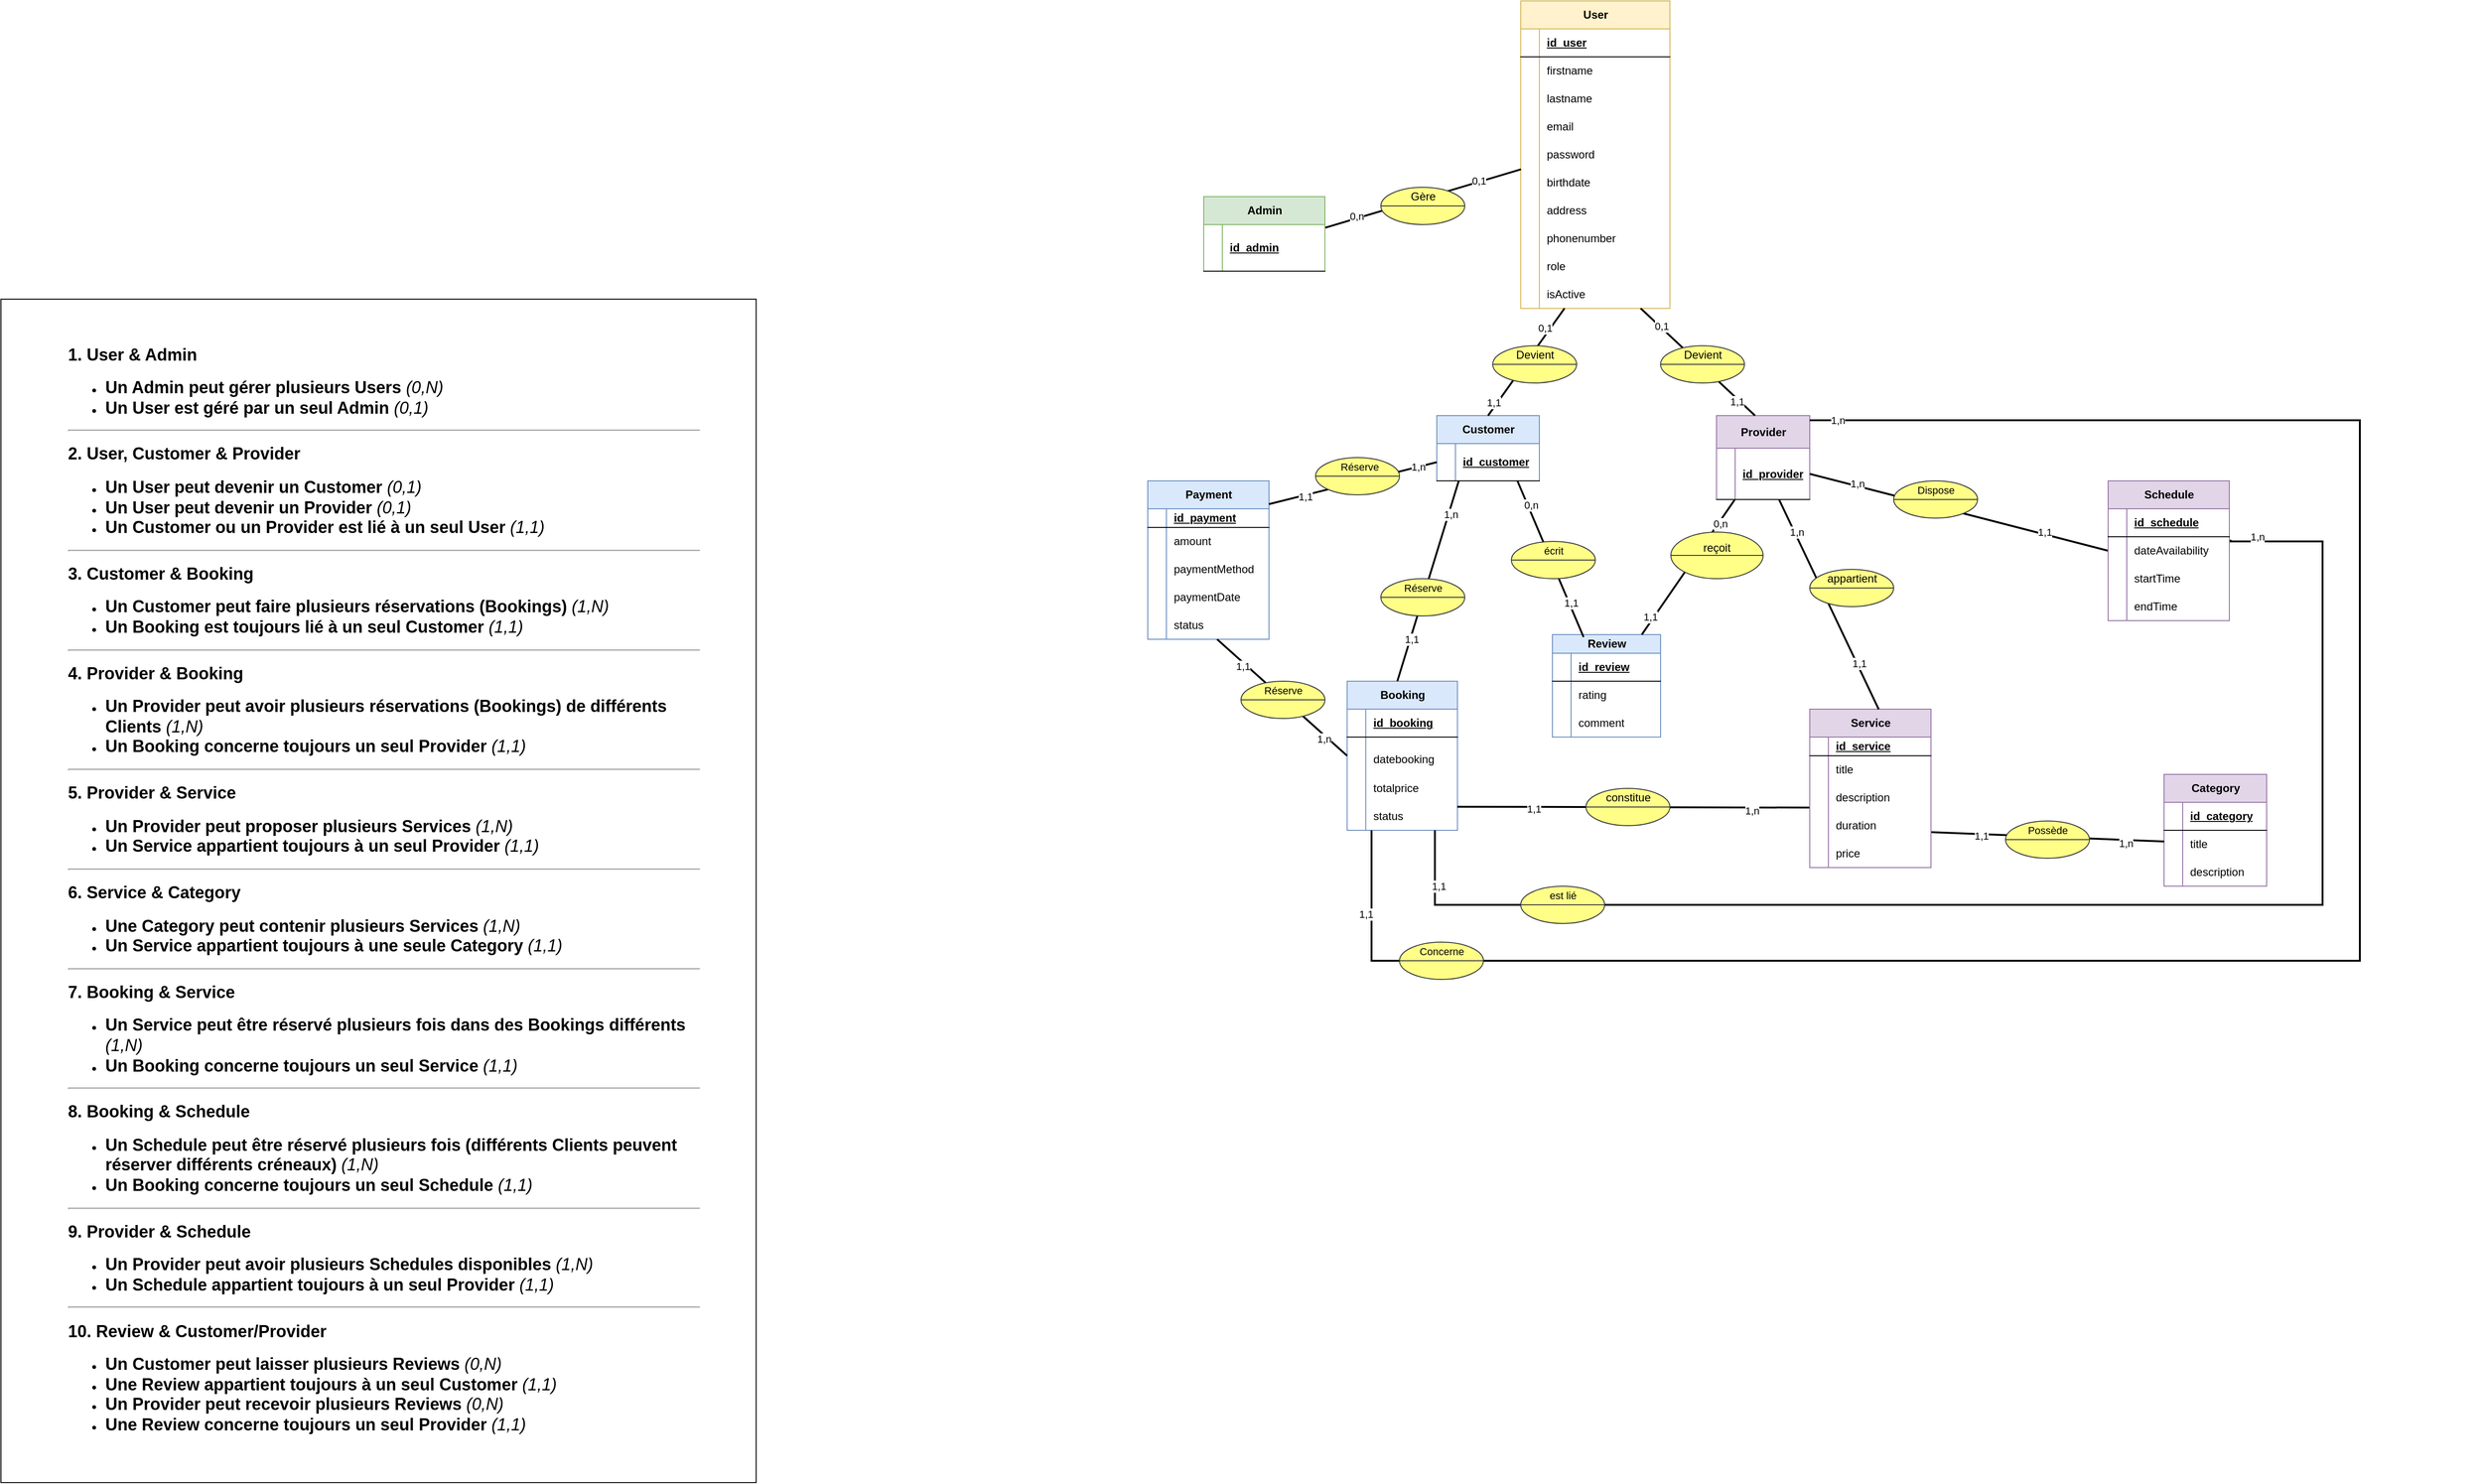 <mxfile version="26.1.0">
  <diagram id="C5RBs43oDa-KdzZeNtuy" name="Page-1">
    <mxGraphModel dx="2162" dy="1620" grid="1" gridSize="10" guides="1" tooltips="1" connect="1" arrows="1" fold="1" page="1" pageScale="1" pageWidth="827" pageHeight="1169" math="0" shadow="0">
      <root>
        <mxCell id="WIyWlLk6GJQsqaUBKTNV-0" />
        <mxCell id="WIyWlLk6GJQsqaUBKTNV-1" parent="WIyWlLk6GJQsqaUBKTNV-0" />
        <mxCell id="oVY-QLYNFUEoTaVVMja6-0" value="" style="group" parent="WIyWlLk6GJQsqaUBKTNV-1" vertex="1" connectable="0">
          <mxGeometry y="-320" width="1420" height="1110" as="geometry" />
        </mxCell>
        <mxCell id="IeuhUxRmmoXqAZpo1SSm-284" value="User" style="shape=table;startSize=30;container=1;collapsible=1;childLayout=tableLayout;fixedRows=1;rowLines=0;fontStyle=1;align=center;resizeLast=1;html=1;fillColor=#fff2cc;strokeColor=#d6b656;" parent="oVY-QLYNFUEoTaVVMja6-0" vertex="1">
          <mxGeometry x="390" width="160" height="330.0" as="geometry" />
        </mxCell>
        <mxCell id="IeuhUxRmmoXqAZpo1SSm-285" value="" style="shape=tableRow;horizontal=0;startSize=0;swimlaneHead=0;swimlaneBody=0;fillColor=none;collapsible=0;dropTarget=0;points=[[0,0.5],[1,0.5]];portConstraint=eastwest;top=0;left=0;right=0;bottom=1;" parent="IeuhUxRmmoXqAZpo1SSm-284" vertex="1">
          <mxGeometry y="30" width="160" height="30" as="geometry" />
        </mxCell>
        <mxCell id="IeuhUxRmmoXqAZpo1SSm-286" value="" style="shape=partialRectangle;connectable=0;fillColor=none;top=0;left=0;bottom=0;right=0;fontStyle=1;overflow=hidden;whiteSpace=wrap;html=1;" parent="IeuhUxRmmoXqAZpo1SSm-285" vertex="1">
          <mxGeometry width="20" height="30" as="geometry">
            <mxRectangle width="20" height="30" as="alternateBounds" />
          </mxGeometry>
        </mxCell>
        <mxCell id="IeuhUxRmmoXqAZpo1SSm-287" value="id_user" style="shape=partialRectangle;connectable=0;fillColor=none;top=0;left=0;bottom=0;right=0;align=left;spacingLeft=6;fontStyle=5;overflow=hidden;whiteSpace=wrap;html=1;" parent="IeuhUxRmmoXqAZpo1SSm-285" vertex="1">
          <mxGeometry x="20" width="140" height="30" as="geometry">
            <mxRectangle width="140" height="30" as="alternateBounds" />
          </mxGeometry>
        </mxCell>
        <mxCell id="IeuhUxRmmoXqAZpo1SSm-288" value="" style="shape=tableRow;horizontal=0;startSize=0;swimlaneHead=0;swimlaneBody=0;fillColor=none;collapsible=0;dropTarget=0;points=[[0,0.5],[1,0.5]];portConstraint=eastwest;top=0;left=0;right=0;bottom=0;" parent="IeuhUxRmmoXqAZpo1SSm-284" vertex="1">
          <mxGeometry y="60" width="160" height="30" as="geometry" />
        </mxCell>
        <mxCell id="IeuhUxRmmoXqAZpo1SSm-289" value="" style="shape=partialRectangle;connectable=0;fillColor=none;top=0;left=0;bottom=0;right=0;editable=1;overflow=hidden;whiteSpace=wrap;html=1;" parent="IeuhUxRmmoXqAZpo1SSm-288" vertex="1">
          <mxGeometry width="20" height="30" as="geometry">
            <mxRectangle width="20" height="30" as="alternateBounds" />
          </mxGeometry>
        </mxCell>
        <mxCell id="IeuhUxRmmoXqAZpo1SSm-290" value="firstname&amp;nbsp;" style="shape=partialRectangle;connectable=0;fillColor=none;top=0;left=0;bottom=0;right=0;align=left;spacingLeft=6;overflow=hidden;whiteSpace=wrap;html=1;" parent="IeuhUxRmmoXqAZpo1SSm-288" vertex="1">
          <mxGeometry x="20" width="140" height="30" as="geometry">
            <mxRectangle width="140" height="30" as="alternateBounds" />
          </mxGeometry>
        </mxCell>
        <mxCell id="IeuhUxRmmoXqAZpo1SSm-291" value="" style="shape=tableRow;horizontal=0;startSize=0;swimlaneHead=0;swimlaneBody=0;fillColor=none;collapsible=0;dropTarget=0;points=[[0,0.5],[1,0.5]];portConstraint=eastwest;top=0;left=0;right=0;bottom=0;" parent="IeuhUxRmmoXqAZpo1SSm-284" vertex="1">
          <mxGeometry y="90" width="160" height="30" as="geometry" />
        </mxCell>
        <mxCell id="IeuhUxRmmoXqAZpo1SSm-292" value="" style="shape=partialRectangle;connectable=0;fillColor=none;top=0;left=0;bottom=0;right=0;editable=1;overflow=hidden;whiteSpace=wrap;html=1;" parent="IeuhUxRmmoXqAZpo1SSm-291" vertex="1">
          <mxGeometry width="20" height="30" as="geometry">
            <mxRectangle width="20" height="30" as="alternateBounds" />
          </mxGeometry>
        </mxCell>
        <mxCell id="IeuhUxRmmoXqAZpo1SSm-293" value="lastname" style="shape=partialRectangle;connectable=0;fillColor=none;top=0;left=0;bottom=0;right=0;align=left;spacingLeft=6;overflow=hidden;whiteSpace=wrap;html=1;" parent="IeuhUxRmmoXqAZpo1SSm-291" vertex="1">
          <mxGeometry x="20" width="140" height="30" as="geometry">
            <mxRectangle width="140" height="30" as="alternateBounds" />
          </mxGeometry>
        </mxCell>
        <mxCell id="IeuhUxRmmoXqAZpo1SSm-294" value="" style="shape=tableRow;horizontal=0;startSize=0;swimlaneHead=0;swimlaneBody=0;fillColor=none;collapsible=0;dropTarget=0;points=[[0,0.5],[1,0.5]];portConstraint=eastwest;top=0;left=0;right=0;bottom=0;" parent="IeuhUxRmmoXqAZpo1SSm-284" vertex="1">
          <mxGeometry y="120" width="160" height="30" as="geometry" />
        </mxCell>
        <mxCell id="IeuhUxRmmoXqAZpo1SSm-295" value="" style="shape=partialRectangle;connectable=0;fillColor=none;top=0;left=0;bottom=0;right=0;editable=1;overflow=hidden;whiteSpace=wrap;html=1;" parent="IeuhUxRmmoXqAZpo1SSm-294" vertex="1">
          <mxGeometry width="20" height="30" as="geometry">
            <mxRectangle width="20" height="30" as="alternateBounds" />
          </mxGeometry>
        </mxCell>
        <mxCell id="IeuhUxRmmoXqAZpo1SSm-296" value="email" style="shape=partialRectangle;connectable=0;fillColor=none;top=0;left=0;bottom=0;right=0;align=left;spacingLeft=6;overflow=hidden;whiteSpace=wrap;html=1;" parent="IeuhUxRmmoXqAZpo1SSm-294" vertex="1">
          <mxGeometry x="20" width="140" height="30" as="geometry">
            <mxRectangle width="140" height="30" as="alternateBounds" />
          </mxGeometry>
        </mxCell>
        <mxCell id="SoccBnHSWLBsHFDYlzGv-0" value="" style="shape=tableRow;horizontal=0;startSize=0;swimlaneHead=0;swimlaneBody=0;fillColor=none;collapsible=0;dropTarget=0;points=[[0,0.5],[1,0.5]];portConstraint=eastwest;top=0;left=0;right=0;bottom=0;" parent="IeuhUxRmmoXqAZpo1SSm-284" vertex="1">
          <mxGeometry y="150" width="160" height="30" as="geometry" />
        </mxCell>
        <mxCell id="SoccBnHSWLBsHFDYlzGv-1" value="" style="shape=partialRectangle;connectable=0;fillColor=none;top=0;left=0;bottom=0;right=0;editable=1;overflow=hidden;whiteSpace=wrap;html=1;" parent="SoccBnHSWLBsHFDYlzGv-0" vertex="1">
          <mxGeometry width="20" height="30" as="geometry">
            <mxRectangle width="20" height="30" as="alternateBounds" />
          </mxGeometry>
        </mxCell>
        <mxCell id="SoccBnHSWLBsHFDYlzGv-2" value="password" style="shape=partialRectangle;connectable=0;fillColor=none;top=0;left=0;bottom=0;right=0;align=left;spacingLeft=6;overflow=hidden;whiteSpace=wrap;html=1;" parent="SoccBnHSWLBsHFDYlzGv-0" vertex="1">
          <mxGeometry x="20" width="140" height="30" as="geometry">
            <mxRectangle width="140" height="30" as="alternateBounds" />
          </mxGeometry>
        </mxCell>
        <mxCell id="SoccBnHSWLBsHFDYlzGv-3" value="" style="shape=tableRow;horizontal=0;startSize=0;swimlaneHead=0;swimlaneBody=0;fillColor=none;collapsible=0;dropTarget=0;points=[[0,0.5],[1,0.5]];portConstraint=eastwest;top=0;left=0;right=0;bottom=0;" parent="IeuhUxRmmoXqAZpo1SSm-284" vertex="1">
          <mxGeometry y="180" width="160" height="30" as="geometry" />
        </mxCell>
        <mxCell id="SoccBnHSWLBsHFDYlzGv-4" value="" style="shape=partialRectangle;connectable=0;fillColor=none;top=0;left=0;bottom=0;right=0;editable=1;overflow=hidden;whiteSpace=wrap;html=1;" parent="SoccBnHSWLBsHFDYlzGv-3" vertex="1">
          <mxGeometry width="20" height="30" as="geometry">
            <mxRectangle width="20" height="30" as="alternateBounds" />
          </mxGeometry>
        </mxCell>
        <mxCell id="SoccBnHSWLBsHFDYlzGv-5" value="birthdate" style="shape=partialRectangle;connectable=0;fillColor=none;top=0;left=0;bottom=0;right=0;align=left;spacingLeft=6;overflow=hidden;whiteSpace=wrap;html=1;" parent="SoccBnHSWLBsHFDYlzGv-3" vertex="1">
          <mxGeometry x="20" width="140" height="30" as="geometry">
            <mxRectangle width="140" height="30" as="alternateBounds" />
          </mxGeometry>
        </mxCell>
        <mxCell id="SoccBnHSWLBsHFDYlzGv-6" value="" style="shape=tableRow;horizontal=0;startSize=0;swimlaneHead=0;swimlaneBody=0;fillColor=none;collapsible=0;dropTarget=0;points=[[0,0.5],[1,0.5]];portConstraint=eastwest;top=0;left=0;right=0;bottom=0;" parent="IeuhUxRmmoXqAZpo1SSm-284" vertex="1">
          <mxGeometry y="210" width="160" height="30" as="geometry" />
        </mxCell>
        <mxCell id="SoccBnHSWLBsHFDYlzGv-7" value="" style="shape=partialRectangle;connectable=0;fillColor=none;top=0;left=0;bottom=0;right=0;editable=1;overflow=hidden;whiteSpace=wrap;html=1;" parent="SoccBnHSWLBsHFDYlzGv-6" vertex="1">
          <mxGeometry width="20" height="30" as="geometry">
            <mxRectangle width="20" height="30" as="alternateBounds" />
          </mxGeometry>
        </mxCell>
        <mxCell id="SoccBnHSWLBsHFDYlzGv-8" value="address" style="shape=partialRectangle;connectable=0;fillColor=none;top=0;left=0;bottom=0;right=0;align=left;spacingLeft=6;overflow=hidden;whiteSpace=wrap;html=1;" parent="SoccBnHSWLBsHFDYlzGv-6" vertex="1">
          <mxGeometry x="20" width="140" height="30" as="geometry">
            <mxRectangle width="140" height="30" as="alternateBounds" />
          </mxGeometry>
        </mxCell>
        <mxCell id="SoccBnHSWLBsHFDYlzGv-9" value="" style="shape=tableRow;horizontal=0;startSize=0;swimlaneHead=0;swimlaneBody=0;fillColor=none;collapsible=0;dropTarget=0;points=[[0,0.5],[1,0.5]];portConstraint=eastwest;top=0;left=0;right=0;bottom=0;" parent="IeuhUxRmmoXqAZpo1SSm-284" vertex="1">
          <mxGeometry y="240" width="160" height="30" as="geometry" />
        </mxCell>
        <mxCell id="SoccBnHSWLBsHFDYlzGv-10" value="" style="shape=partialRectangle;connectable=0;fillColor=none;top=0;left=0;bottom=0;right=0;editable=1;overflow=hidden;whiteSpace=wrap;html=1;" parent="SoccBnHSWLBsHFDYlzGv-9" vertex="1">
          <mxGeometry width="20" height="30" as="geometry">
            <mxRectangle width="20" height="30" as="alternateBounds" />
          </mxGeometry>
        </mxCell>
        <mxCell id="SoccBnHSWLBsHFDYlzGv-11" value="phonenumber" style="shape=partialRectangle;connectable=0;fillColor=none;top=0;left=0;bottom=0;right=0;align=left;spacingLeft=6;overflow=hidden;whiteSpace=wrap;html=1;" parent="SoccBnHSWLBsHFDYlzGv-9" vertex="1">
          <mxGeometry x="20" width="140" height="30" as="geometry">
            <mxRectangle width="140" height="30" as="alternateBounds" />
          </mxGeometry>
        </mxCell>
        <mxCell id="SoccBnHSWLBsHFDYlzGv-12" value="" style="shape=tableRow;horizontal=0;startSize=0;swimlaneHead=0;swimlaneBody=0;fillColor=none;collapsible=0;dropTarget=0;points=[[0,0.5],[1,0.5]];portConstraint=eastwest;top=0;left=0;right=0;bottom=0;" parent="IeuhUxRmmoXqAZpo1SSm-284" vertex="1">
          <mxGeometry y="270" width="160" height="30" as="geometry" />
        </mxCell>
        <mxCell id="SoccBnHSWLBsHFDYlzGv-13" value="" style="shape=partialRectangle;connectable=0;fillColor=none;top=0;left=0;bottom=0;right=0;editable=1;overflow=hidden;whiteSpace=wrap;html=1;" parent="SoccBnHSWLBsHFDYlzGv-12" vertex="1">
          <mxGeometry width="20" height="30" as="geometry">
            <mxRectangle width="20" height="30" as="alternateBounds" />
          </mxGeometry>
        </mxCell>
        <mxCell id="SoccBnHSWLBsHFDYlzGv-14" value="role" style="shape=partialRectangle;connectable=0;fillColor=none;top=0;left=0;bottom=0;right=0;align=left;spacingLeft=6;overflow=hidden;whiteSpace=wrap;html=1;" parent="SoccBnHSWLBsHFDYlzGv-12" vertex="1">
          <mxGeometry x="20" width="140" height="30" as="geometry">
            <mxRectangle width="140" height="30" as="alternateBounds" />
          </mxGeometry>
        </mxCell>
        <mxCell id="SoccBnHSWLBsHFDYlzGv-15" value="" style="shape=tableRow;horizontal=0;startSize=0;swimlaneHead=0;swimlaneBody=0;fillColor=none;collapsible=0;dropTarget=0;points=[[0,0.5],[1,0.5]];portConstraint=eastwest;top=0;left=0;right=0;bottom=0;" parent="IeuhUxRmmoXqAZpo1SSm-284" vertex="1">
          <mxGeometry y="300" width="160" height="30" as="geometry" />
        </mxCell>
        <mxCell id="SoccBnHSWLBsHFDYlzGv-16" value="" style="shape=partialRectangle;connectable=0;fillColor=none;top=0;left=0;bottom=0;right=0;editable=1;overflow=hidden;whiteSpace=wrap;html=1;" parent="SoccBnHSWLBsHFDYlzGv-15" vertex="1">
          <mxGeometry width="20" height="30" as="geometry">
            <mxRectangle width="20" height="30" as="alternateBounds" />
          </mxGeometry>
        </mxCell>
        <mxCell id="SoccBnHSWLBsHFDYlzGv-17" value="isActive" style="shape=partialRectangle;connectable=0;fillColor=none;top=0;left=0;bottom=0;right=0;align=left;spacingLeft=6;overflow=hidden;whiteSpace=wrap;html=1;" parent="SoccBnHSWLBsHFDYlzGv-15" vertex="1">
          <mxGeometry x="20" width="140" height="30" as="geometry">
            <mxRectangle width="140" height="30" as="alternateBounds" />
          </mxGeometry>
        </mxCell>
        <mxCell id="SoccBnHSWLBsHFDYlzGv-18" value="Customer" style="shape=table;startSize=30;container=1;collapsible=1;childLayout=tableLayout;fixedRows=1;rowLines=0;fontStyle=1;align=center;resizeLast=1;html=1;fillColor=#dae8fc;strokeColor=#6c8ebf;" parent="oVY-QLYNFUEoTaVVMja6-0" vertex="1">
          <mxGeometry x="300" y="445" width="110" height="70" as="geometry" />
        </mxCell>
        <mxCell id="SoccBnHSWLBsHFDYlzGv-19" value="" style="shape=tableRow;horizontal=0;startSize=0;swimlaneHead=0;swimlaneBody=0;fillColor=none;collapsible=0;dropTarget=0;points=[[0,0.5],[1,0.5]];portConstraint=eastwest;top=0;left=0;right=0;bottom=1;" parent="SoccBnHSWLBsHFDYlzGv-18" vertex="1">
          <mxGeometry y="30" width="110" height="40" as="geometry" />
        </mxCell>
        <mxCell id="SoccBnHSWLBsHFDYlzGv-20" value="" style="shape=partialRectangle;connectable=0;fillColor=none;top=0;left=0;bottom=0;right=0;fontStyle=1;overflow=hidden;whiteSpace=wrap;html=1;" parent="SoccBnHSWLBsHFDYlzGv-19" vertex="1">
          <mxGeometry width="20" height="40" as="geometry">
            <mxRectangle width="20" height="40" as="alternateBounds" />
          </mxGeometry>
        </mxCell>
        <mxCell id="SoccBnHSWLBsHFDYlzGv-21" value="id_customer" style="shape=partialRectangle;connectable=0;fillColor=none;top=0;left=0;bottom=0;right=0;align=left;spacingLeft=6;fontStyle=5;overflow=hidden;whiteSpace=wrap;html=1;" parent="SoccBnHSWLBsHFDYlzGv-19" vertex="1">
          <mxGeometry x="20" width="90" height="40" as="geometry">
            <mxRectangle width="90" height="40" as="alternateBounds" />
          </mxGeometry>
        </mxCell>
        <mxCell id="SoccBnHSWLBsHFDYlzGv-49" value="Provider" style="shape=table;startSize=35;container=1;collapsible=1;childLayout=tableLayout;fixedRows=1;rowLines=0;fontStyle=1;align=center;resizeLast=1;html=1;fillColor=#e1d5e7;strokeColor=#9673a6;" parent="oVY-QLYNFUEoTaVVMja6-0" vertex="1">
          <mxGeometry x="600" y="445" width="100" height="90" as="geometry" />
        </mxCell>
        <mxCell id="SoccBnHSWLBsHFDYlzGv-50" value="" style="shape=tableRow;horizontal=0;startSize=0;swimlaneHead=0;swimlaneBody=0;fillColor=none;collapsible=0;dropTarget=0;points=[[0,0.5],[1,0.5]];portConstraint=eastwest;top=0;left=0;right=0;bottom=1;" parent="SoccBnHSWLBsHFDYlzGv-49" vertex="1">
          <mxGeometry y="35" width="100" height="55" as="geometry" />
        </mxCell>
        <mxCell id="SoccBnHSWLBsHFDYlzGv-51" value="" style="shape=partialRectangle;connectable=0;fillColor=none;top=0;left=0;bottom=0;right=0;fontStyle=1;overflow=hidden;whiteSpace=wrap;html=1;" parent="SoccBnHSWLBsHFDYlzGv-50" vertex="1">
          <mxGeometry width="20" height="55" as="geometry">
            <mxRectangle width="20" height="55" as="alternateBounds" />
          </mxGeometry>
        </mxCell>
        <mxCell id="SoccBnHSWLBsHFDYlzGv-52" value="id_provider" style="shape=partialRectangle;connectable=0;fillColor=none;top=0;left=0;bottom=0;right=0;align=left;spacingLeft=6;fontStyle=5;overflow=hidden;whiteSpace=wrap;html=1;" parent="SoccBnHSWLBsHFDYlzGv-50" vertex="1">
          <mxGeometry x="20" width="80" height="55" as="geometry">
            <mxRectangle width="80" height="55" as="alternateBounds" />
          </mxGeometry>
        </mxCell>
        <mxCell id="SoccBnHSWLBsHFDYlzGv-80" value="Admin" style="shape=table;startSize=30;container=1;collapsible=1;childLayout=tableLayout;fixedRows=1;rowLines=0;fontStyle=1;align=center;resizeLast=1;html=1;fillColor=#d5e8d4;strokeColor=#82b366;" parent="oVY-QLYNFUEoTaVVMja6-0" vertex="1">
          <mxGeometry x="50" y="210" width="130" height="80" as="geometry" />
        </mxCell>
        <mxCell id="SoccBnHSWLBsHFDYlzGv-81" value="" style="shape=tableRow;horizontal=0;startSize=0;swimlaneHead=0;swimlaneBody=0;fillColor=none;collapsible=0;dropTarget=0;points=[[0,0.5],[1,0.5]];portConstraint=eastwest;top=0;left=0;right=0;bottom=1;" parent="SoccBnHSWLBsHFDYlzGv-80" vertex="1">
          <mxGeometry y="30" width="130" height="50" as="geometry" />
        </mxCell>
        <mxCell id="SoccBnHSWLBsHFDYlzGv-82" value="" style="shape=partialRectangle;connectable=0;fillColor=none;top=0;left=0;bottom=0;right=0;fontStyle=1;overflow=hidden;whiteSpace=wrap;html=1;" parent="SoccBnHSWLBsHFDYlzGv-81" vertex="1">
          <mxGeometry width="20" height="50" as="geometry">
            <mxRectangle width="20" height="50" as="alternateBounds" />
          </mxGeometry>
        </mxCell>
        <mxCell id="SoccBnHSWLBsHFDYlzGv-83" value="id_admin" style="shape=partialRectangle;connectable=0;fillColor=none;top=0;left=0;bottom=0;right=0;align=left;spacingLeft=6;fontStyle=5;overflow=hidden;whiteSpace=wrap;html=1;" parent="SoccBnHSWLBsHFDYlzGv-81" vertex="1">
          <mxGeometry x="20" width="110" height="50" as="geometry">
            <mxRectangle width="110" height="50" as="alternateBounds" />
          </mxGeometry>
        </mxCell>
        <mxCell id="SoccBnHSWLBsHFDYlzGv-236" value="Category" style="shape=table;startSize=30;container=1;collapsible=1;childLayout=tableLayout;fixedRows=1;rowLines=0;fontStyle=1;align=center;resizeLast=1;html=1;fillColor=#e1d5e7;strokeColor=#9673a6;" parent="oVY-QLYNFUEoTaVVMja6-0" vertex="1">
          <mxGeometry x="1080" y="830" width="110" height="120" as="geometry" />
        </mxCell>
        <mxCell id="SoccBnHSWLBsHFDYlzGv-237" value="" style="shape=tableRow;horizontal=0;startSize=0;swimlaneHead=0;swimlaneBody=0;fillColor=none;collapsible=0;dropTarget=0;points=[[0,0.5],[1,0.5]];portConstraint=eastwest;top=0;left=0;right=0;bottom=1;" parent="SoccBnHSWLBsHFDYlzGv-236" vertex="1">
          <mxGeometry y="30" width="110" height="30" as="geometry" />
        </mxCell>
        <mxCell id="SoccBnHSWLBsHFDYlzGv-238" value="" style="shape=partialRectangle;connectable=0;fillColor=none;top=0;left=0;bottom=0;right=0;fontStyle=1;overflow=hidden;whiteSpace=wrap;html=1;" parent="SoccBnHSWLBsHFDYlzGv-237" vertex="1">
          <mxGeometry width="20" height="30" as="geometry">
            <mxRectangle width="20" height="30" as="alternateBounds" />
          </mxGeometry>
        </mxCell>
        <mxCell id="SoccBnHSWLBsHFDYlzGv-239" value="id_category" style="shape=partialRectangle;connectable=0;fillColor=none;top=0;left=0;bottom=0;right=0;align=left;spacingLeft=6;fontStyle=5;overflow=hidden;whiteSpace=wrap;html=1;" parent="SoccBnHSWLBsHFDYlzGv-237" vertex="1">
          <mxGeometry x="20" width="90" height="30" as="geometry">
            <mxRectangle width="90" height="30" as="alternateBounds" />
          </mxGeometry>
        </mxCell>
        <mxCell id="SoccBnHSWLBsHFDYlzGv-240" value="" style="shape=tableRow;horizontal=0;startSize=0;swimlaneHead=0;swimlaneBody=0;fillColor=none;collapsible=0;dropTarget=0;points=[[0,0.5],[1,0.5]];portConstraint=eastwest;top=0;left=0;right=0;bottom=0;" parent="SoccBnHSWLBsHFDYlzGv-236" vertex="1">
          <mxGeometry y="60" width="110" height="30" as="geometry" />
        </mxCell>
        <mxCell id="SoccBnHSWLBsHFDYlzGv-241" value="" style="shape=partialRectangle;connectable=0;fillColor=none;top=0;left=0;bottom=0;right=0;editable=1;overflow=hidden;whiteSpace=wrap;html=1;" parent="SoccBnHSWLBsHFDYlzGv-240" vertex="1">
          <mxGeometry width="20" height="30" as="geometry">
            <mxRectangle width="20" height="30" as="alternateBounds" />
          </mxGeometry>
        </mxCell>
        <mxCell id="SoccBnHSWLBsHFDYlzGv-242" value="title" style="shape=partialRectangle;connectable=0;fillColor=none;top=0;left=0;bottom=0;right=0;align=left;spacingLeft=6;overflow=hidden;whiteSpace=wrap;html=1;" parent="SoccBnHSWLBsHFDYlzGv-240" vertex="1">
          <mxGeometry x="20" width="90" height="30" as="geometry">
            <mxRectangle width="90" height="30" as="alternateBounds" />
          </mxGeometry>
        </mxCell>
        <mxCell id="SoccBnHSWLBsHFDYlzGv-243" value="" style="shape=tableRow;horizontal=0;startSize=0;swimlaneHead=0;swimlaneBody=0;fillColor=none;collapsible=0;dropTarget=0;points=[[0,0.5],[1,0.5]];portConstraint=eastwest;top=0;left=0;right=0;bottom=0;" parent="SoccBnHSWLBsHFDYlzGv-236" vertex="1">
          <mxGeometry y="90" width="110" height="30" as="geometry" />
        </mxCell>
        <mxCell id="SoccBnHSWLBsHFDYlzGv-244" value="" style="shape=partialRectangle;connectable=0;fillColor=none;top=0;left=0;bottom=0;right=0;editable=1;overflow=hidden;whiteSpace=wrap;html=1;" parent="SoccBnHSWLBsHFDYlzGv-243" vertex="1">
          <mxGeometry width="20" height="30" as="geometry">
            <mxRectangle width="20" height="30" as="alternateBounds" />
          </mxGeometry>
        </mxCell>
        <mxCell id="SoccBnHSWLBsHFDYlzGv-245" value="description" style="shape=partialRectangle;connectable=0;fillColor=none;top=0;left=0;bottom=0;right=0;align=left;spacingLeft=6;overflow=hidden;whiteSpace=wrap;html=1;" parent="SoccBnHSWLBsHFDYlzGv-243" vertex="1">
          <mxGeometry x="20" width="90" height="30" as="geometry">
            <mxRectangle width="90" height="30" as="alternateBounds" />
          </mxGeometry>
        </mxCell>
        <mxCell id="SoccBnHSWLBsHFDYlzGv-283" value="" style="group" parent="oVY-QLYNFUEoTaVVMja6-0" vertex="1" connectable="0">
          <mxGeometry x="170" y="730" width="186" height="280" as="geometry" />
        </mxCell>
        <mxCell id="SoccBnHSWLBsHFDYlzGv-142" value="Booking" style="shape=table;startSize=30;container=1;collapsible=1;childLayout=tableLayout;fixedRows=1;rowLines=0;fontStyle=1;align=center;resizeLast=1;html=1;fillColor=#dae8fc;strokeColor=#6c8ebf;" parent="SoccBnHSWLBsHFDYlzGv-283" vertex="1">
          <mxGeometry x="33.818" width="118.364" height="160" as="geometry" />
        </mxCell>
        <mxCell id="SoccBnHSWLBsHFDYlzGv-143" value="" style="shape=tableRow;horizontal=0;startSize=0;swimlaneHead=0;swimlaneBody=0;fillColor=none;collapsible=0;dropTarget=0;points=[[0,0.5],[1,0.5]];portConstraint=eastwest;top=0;left=0;right=0;bottom=1;" parent="SoccBnHSWLBsHFDYlzGv-142" vertex="1">
          <mxGeometry y="30" width="118.364" height="30" as="geometry" />
        </mxCell>
        <mxCell id="SoccBnHSWLBsHFDYlzGv-144" value="" style="shape=partialRectangle;connectable=0;fillColor=none;top=0;left=0;bottom=0;right=0;fontStyle=1;overflow=hidden;whiteSpace=wrap;html=1;" parent="SoccBnHSWLBsHFDYlzGv-143" vertex="1">
          <mxGeometry width="20" height="30" as="geometry">
            <mxRectangle width="20" height="30" as="alternateBounds" />
          </mxGeometry>
        </mxCell>
        <mxCell id="SoccBnHSWLBsHFDYlzGv-145" value="id_booking" style="shape=partialRectangle;connectable=0;fillColor=none;top=0;left=0;bottom=0;right=0;align=left;spacingLeft=6;fontStyle=5;overflow=hidden;whiteSpace=wrap;html=1;" parent="SoccBnHSWLBsHFDYlzGv-143" vertex="1">
          <mxGeometry x="20" width="98.364" height="30" as="geometry">
            <mxRectangle width="98.364" height="30" as="alternateBounds" />
          </mxGeometry>
        </mxCell>
        <mxCell id="SoccBnHSWLBsHFDYlzGv-146" value="" style="shape=tableRow;horizontal=0;startSize=0;swimlaneHead=0;swimlaneBody=0;fillColor=none;collapsible=0;dropTarget=0;points=[[0,0.5],[1,0.5]];portConstraint=eastwest;top=0;left=0;right=0;bottom=0;" parent="SoccBnHSWLBsHFDYlzGv-142" vertex="1">
          <mxGeometry y="60" width="118.364" height="40" as="geometry" />
        </mxCell>
        <mxCell id="SoccBnHSWLBsHFDYlzGv-147" value="" style="shape=partialRectangle;connectable=0;fillColor=none;top=0;left=0;bottom=0;right=0;editable=1;overflow=hidden;whiteSpace=wrap;html=1;" parent="SoccBnHSWLBsHFDYlzGv-146" vertex="1">
          <mxGeometry width="20" height="40" as="geometry">
            <mxRectangle width="20" height="40" as="alternateBounds" />
          </mxGeometry>
        </mxCell>
        <mxCell id="SoccBnHSWLBsHFDYlzGv-148" value="&lt;br&gt;&lt;span style=&quot;color: rgb(0, 0, 0); font-family: Helvetica; font-size: 12px; font-style: normal; font-variant-ligatures: normal; font-variant-caps: normal; font-weight: 400; letter-spacing: normal; orphans: 2; text-align: left; text-indent: 0px; text-transform: none; widows: 2; word-spacing: 0px; -webkit-text-stroke-width: 0px; white-space: normal; background-color: rgb(251, 251, 251); text-decoration-thickness: initial; text-decoration-style: initial; text-decoration-color: initial; float: none; display: inline !important;&quot;&gt;datebooking&lt;/span&gt;&lt;div&gt;&lt;br/&gt;&lt;/div&gt;" style="shape=partialRectangle;connectable=0;fillColor=none;top=0;left=0;bottom=0;right=0;align=left;spacingLeft=6;overflow=hidden;whiteSpace=wrap;html=1;" parent="SoccBnHSWLBsHFDYlzGv-146" vertex="1">
          <mxGeometry x="20" width="98.364" height="40" as="geometry">
            <mxRectangle width="98.364" height="40" as="alternateBounds" />
          </mxGeometry>
        </mxCell>
        <mxCell id="SoccBnHSWLBsHFDYlzGv-149" value="" style="shape=tableRow;horizontal=0;startSize=0;swimlaneHead=0;swimlaneBody=0;fillColor=none;collapsible=0;dropTarget=0;points=[[0,0.5],[1,0.5]];portConstraint=eastwest;top=0;left=0;right=0;bottom=0;" parent="SoccBnHSWLBsHFDYlzGv-142" vertex="1">
          <mxGeometry y="100" width="118.364" height="30" as="geometry" />
        </mxCell>
        <mxCell id="SoccBnHSWLBsHFDYlzGv-150" value="" style="shape=partialRectangle;connectable=0;fillColor=none;top=0;left=0;bottom=0;right=0;editable=1;overflow=hidden;whiteSpace=wrap;html=1;" parent="SoccBnHSWLBsHFDYlzGv-149" vertex="1">
          <mxGeometry width="20" height="30" as="geometry">
            <mxRectangle width="20" height="30" as="alternateBounds" />
          </mxGeometry>
        </mxCell>
        <mxCell id="SoccBnHSWLBsHFDYlzGv-151" value="totalprice" style="shape=partialRectangle;connectable=0;fillColor=none;top=0;left=0;bottom=0;right=0;align=left;spacingLeft=6;overflow=hidden;whiteSpace=wrap;html=1;" parent="SoccBnHSWLBsHFDYlzGv-149" vertex="1">
          <mxGeometry x="20" width="98.364" height="30" as="geometry">
            <mxRectangle width="98.364" height="30" as="alternateBounds" />
          </mxGeometry>
        </mxCell>
        <mxCell id="SoccBnHSWLBsHFDYlzGv-279" value="" style="shape=tableRow;horizontal=0;startSize=0;swimlaneHead=0;swimlaneBody=0;fillColor=none;collapsible=0;dropTarget=0;points=[[0,0.5],[1,0.5]];portConstraint=eastwest;top=0;left=0;right=0;bottom=0;" parent="SoccBnHSWLBsHFDYlzGv-142" vertex="1">
          <mxGeometry y="130" width="118.364" height="30" as="geometry" />
        </mxCell>
        <mxCell id="SoccBnHSWLBsHFDYlzGv-280" value="" style="shape=partialRectangle;connectable=0;fillColor=none;top=0;left=0;bottom=0;right=0;editable=1;overflow=hidden;whiteSpace=wrap;html=1;" parent="SoccBnHSWLBsHFDYlzGv-279" vertex="1">
          <mxGeometry width="20" height="30" as="geometry">
            <mxRectangle width="20" height="30" as="alternateBounds" />
          </mxGeometry>
        </mxCell>
        <mxCell id="SoccBnHSWLBsHFDYlzGv-281" value="status&amp;nbsp;" style="shape=partialRectangle;connectable=0;fillColor=none;top=0;left=0;bottom=0;right=0;align=left;spacingLeft=6;overflow=hidden;whiteSpace=wrap;html=1;" parent="SoccBnHSWLBsHFDYlzGv-279" vertex="1">
          <mxGeometry x="20" width="98.364" height="30" as="geometry">
            <mxRectangle width="98.364" height="30" as="alternateBounds" />
          </mxGeometry>
        </mxCell>
        <mxCell id="SoccBnHSWLBsHFDYlzGv-275" value="" style="shape=partialRectangle;connectable=0;fillColor=none;top=0;left=0;bottom=0;right=0;fontStyle=1;overflow=hidden;whiteSpace=wrap;html=1;" parent="SoccBnHSWLBsHFDYlzGv-283" vertex="1">
          <mxGeometry y="220" width="25.364" height="30" as="geometry">
            <mxRectangle width="30" height="30" as="alternateBounds" />
          </mxGeometry>
        </mxCell>
        <mxCell id="SoccBnHSWLBsHFDYlzGv-276" value="" style="shape=partialRectangle;connectable=0;fillColor=none;top=0;left=0;bottom=0;right=0;fontStyle=1;overflow=hidden;whiteSpace=wrap;html=1;" parent="SoccBnHSWLBsHFDYlzGv-283" vertex="1">
          <mxGeometry y="190" width="25.364" height="30" as="geometry">
            <mxRectangle width="30" height="30" as="alternateBounds" />
          </mxGeometry>
        </mxCell>
        <mxCell id="SoccBnHSWLBsHFDYlzGv-277" value="" style="shape=partialRectangle;connectable=0;fillColor=none;top=0;left=0;bottom=0;right=0;fontStyle=1;overflow=hidden;whiteSpace=wrap;html=1;" parent="SoccBnHSWLBsHFDYlzGv-283" vertex="1">
          <mxGeometry y="160" width="25.364" height="30" as="geometry">
            <mxRectangle width="30" height="30" as="alternateBounds" />
          </mxGeometry>
        </mxCell>
        <mxCell id="SoccBnHSWLBsHFDYlzGv-278" value="" style="shape=partialRectangle;connectable=0;fillColor=none;top=0;left=0;bottom=0;right=0;fontStyle=1;overflow=hidden;whiteSpace=wrap;html=1;" parent="SoccBnHSWLBsHFDYlzGv-283" vertex="1">
          <mxGeometry y="250" width="25.364" height="30" as="geometry">
            <mxRectangle width="30" height="30" as="alternateBounds" />
          </mxGeometry>
        </mxCell>
        <mxCell id="SoccBnHSWLBsHFDYlzGv-289" value="" style="group" parent="oVY-QLYNFUEoTaVVMja6-0" vertex="1" connectable="0">
          <mxGeometry x="700" y="760" width="220" height="270" as="geometry" />
        </mxCell>
        <mxCell id="SoccBnHSWLBsHFDYlzGv-205" value="Service" style="shape=table;startSize=30;container=1;collapsible=1;childLayout=tableLayout;fixedRows=1;rowLines=0;fontStyle=1;align=center;resizeLast=1;html=1;fillColor=#e1d5e7;strokeColor=#9673a6;" parent="SoccBnHSWLBsHFDYlzGv-289" vertex="1">
          <mxGeometry width="130" height="170" as="geometry" />
        </mxCell>
        <mxCell id="SoccBnHSWLBsHFDYlzGv-206" value="" style="shape=tableRow;horizontal=0;startSize=0;swimlaneHead=0;swimlaneBody=0;fillColor=none;collapsible=0;dropTarget=0;points=[[0,0.5],[1,0.5]];portConstraint=eastwest;top=0;left=0;right=0;bottom=1;" parent="SoccBnHSWLBsHFDYlzGv-205" vertex="1">
          <mxGeometry y="30" width="130" height="20" as="geometry" />
        </mxCell>
        <mxCell id="SoccBnHSWLBsHFDYlzGv-207" value="" style="shape=partialRectangle;connectable=0;fillColor=none;top=0;left=0;bottom=0;right=0;fontStyle=1;overflow=hidden;whiteSpace=wrap;html=1;" parent="SoccBnHSWLBsHFDYlzGv-206" vertex="1">
          <mxGeometry width="20" height="20" as="geometry">
            <mxRectangle width="20" height="20" as="alternateBounds" />
          </mxGeometry>
        </mxCell>
        <mxCell id="SoccBnHSWLBsHFDYlzGv-208" value="id_service" style="shape=partialRectangle;connectable=0;fillColor=none;top=0;left=0;bottom=0;right=0;align=left;spacingLeft=6;fontStyle=5;overflow=hidden;whiteSpace=wrap;html=1;" parent="SoccBnHSWLBsHFDYlzGv-206" vertex="1">
          <mxGeometry x="20" width="110" height="20" as="geometry">
            <mxRectangle width="110" height="20" as="alternateBounds" />
          </mxGeometry>
        </mxCell>
        <mxCell id="SoccBnHSWLBsHFDYlzGv-209" value="" style="shape=tableRow;horizontal=0;startSize=0;swimlaneHead=0;swimlaneBody=0;fillColor=none;collapsible=0;dropTarget=0;points=[[0,0.5],[1,0.5]];portConstraint=eastwest;top=0;left=0;right=0;bottom=0;" parent="SoccBnHSWLBsHFDYlzGv-205" vertex="1">
          <mxGeometry y="50" width="130" height="30" as="geometry" />
        </mxCell>
        <mxCell id="SoccBnHSWLBsHFDYlzGv-210" value="" style="shape=partialRectangle;connectable=0;fillColor=none;top=0;left=0;bottom=0;right=0;editable=1;overflow=hidden;whiteSpace=wrap;html=1;" parent="SoccBnHSWLBsHFDYlzGv-209" vertex="1">
          <mxGeometry width="20" height="30" as="geometry">
            <mxRectangle width="20" height="30" as="alternateBounds" />
          </mxGeometry>
        </mxCell>
        <mxCell id="SoccBnHSWLBsHFDYlzGv-211" value="&lt;span style=&quot;text-wrap-mode: nowrap;&quot;&gt;title&lt;/span&gt;" style="shape=partialRectangle;connectable=0;fillColor=none;top=0;left=0;bottom=0;right=0;align=left;spacingLeft=6;overflow=hidden;whiteSpace=wrap;html=1;" parent="SoccBnHSWLBsHFDYlzGv-209" vertex="1">
          <mxGeometry x="20" width="110" height="30" as="geometry">
            <mxRectangle width="110" height="30" as="alternateBounds" />
          </mxGeometry>
        </mxCell>
        <mxCell id="SoccBnHSWLBsHFDYlzGv-212" value="" style="shape=tableRow;horizontal=0;startSize=0;swimlaneHead=0;swimlaneBody=0;fillColor=none;collapsible=0;dropTarget=0;points=[[0,0.5],[1,0.5]];portConstraint=eastwest;top=0;left=0;right=0;bottom=0;" parent="SoccBnHSWLBsHFDYlzGv-205" vertex="1">
          <mxGeometry y="80" width="130" height="30" as="geometry" />
        </mxCell>
        <mxCell id="SoccBnHSWLBsHFDYlzGv-213" value="" style="shape=partialRectangle;connectable=0;fillColor=none;top=0;left=0;bottom=0;right=0;editable=1;overflow=hidden;whiteSpace=wrap;html=1;" parent="SoccBnHSWLBsHFDYlzGv-212" vertex="1">
          <mxGeometry width="20" height="30" as="geometry">
            <mxRectangle width="20" height="30" as="alternateBounds" />
          </mxGeometry>
        </mxCell>
        <mxCell id="SoccBnHSWLBsHFDYlzGv-214" value="&lt;span style=&quot;text-wrap-mode: nowrap;&quot;&gt;description&lt;/span&gt;" style="shape=partialRectangle;connectable=0;fillColor=none;top=0;left=0;bottom=0;right=0;align=left;spacingLeft=6;overflow=hidden;whiteSpace=wrap;html=1;" parent="SoccBnHSWLBsHFDYlzGv-212" vertex="1">
          <mxGeometry x="20" width="110" height="30" as="geometry">
            <mxRectangle width="110" height="30" as="alternateBounds" />
          </mxGeometry>
        </mxCell>
        <mxCell id="SoccBnHSWLBsHFDYlzGv-215" value="" style="shape=tableRow;horizontal=0;startSize=0;swimlaneHead=0;swimlaneBody=0;fillColor=none;collapsible=0;dropTarget=0;points=[[0,0.5],[1,0.5]];portConstraint=eastwest;top=0;left=0;right=0;bottom=0;" parent="SoccBnHSWLBsHFDYlzGv-205" vertex="1">
          <mxGeometry y="110" width="130" height="30" as="geometry" />
        </mxCell>
        <mxCell id="SoccBnHSWLBsHFDYlzGv-216" value="" style="shape=partialRectangle;connectable=0;fillColor=none;top=0;left=0;bottom=0;right=0;editable=1;overflow=hidden;whiteSpace=wrap;html=1;" parent="SoccBnHSWLBsHFDYlzGv-215" vertex="1">
          <mxGeometry width="20" height="30" as="geometry">
            <mxRectangle width="20" height="30" as="alternateBounds" />
          </mxGeometry>
        </mxCell>
        <mxCell id="SoccBnHSWLBsHFDYlzGv-217" value="&lt;span style=&quot;text-wrap-mode: nowrap;&quot;&gt;duration&lt;/span&gt;" style="shape=partialRectangle;connectable=0;fillColor=none;top=0;left=0;bottom=0;right=0;align=left;spacingLeft=6;overflow=hidden;whiteSpace=wrap;html=1;" parent="SoccBnHSWLBsHFDYlzGv-215" vertex="1">
          <mxGeometry x="20" width="110" height="30" as="geometry">
            <mxRectangle width="110" height="30" as="alternateBounds" />
          </mxGeometry>
        </mxCell>
        <mxCell id="SoccBnHSWLBsHFDYlzGv-218" value="" style="shape=tableRow;horizontal=0;startSize=0;swimlaneHead=0;swimlaneBody=0;fillColor=none;collapsible=0;dropTarget=0;points=[[0,0.5],[1,0.5]];portConstraint=eastwest;top=0;left=0;right=0;bottom=0;" parent="SoccBnHSWLBsHFDYlzGv-205" vertex="1">
          <mxGeometry y="140" width="130" height="30" as="geometry" />
        </mxCell>
        <mxCell id="SoccBnHSWLBsHFDYlzGv-219" value="" style="shape=partialRectangle;connectable=0;fillColor=none;top=0;left=0;bottom=0;right=0;editable=1;overflow=hidden;whiteSpace=wrap;html=1;" parent="SoccBnHSWLBsHFDYlzGv-218" vertex="1">
          <mxGeometry width="20" height="30" as="geometry">
            <mxRectangle width="20" height="30" as="alternateBounds" />
          </mxGeometry>
        </mxCell>
        <mxCell id="SoccBnHSWLBsHFDYlzGv-220" value="&lt;span style=&quot;text-wrap-mode: nowrap;&quot;&gt;price&lt;/span&gt;" style="shape=partialRectangle;connectable=0;fillColor=none;top=0;left=0;bottom=0;right=0;align=left;spacingLeft=6;overflow=hidden;whiteSpace=wrap;html=1;" parent="SoccBnHSWLBsHFDYlzGv-218" vertex="1">
          <mxGeometry x="20" width="110" height="30" as="geometry">
            <mxRectangle width="110" height="30" as="alternateBounds" />
          </mxGeometry>
        </mxCell>
        <mxCell id="SoccBnHSWLBsHFDYlzGv-287" value="" style="shape=partialRectangle;connectable=0;fillColor=none;top=0;left=0;bottom=0;right=0;fontStyle=1;overflow=hidden;whiteSpace=wrap;html=1;" parent="SoccBnHSWLBsHFDYlzGv-289" vertex="1">
          <mxGeometry y="180" width="30" height="30" as="geometry">
            <mxRectangle width="30" height="30" as="alternateBounds" />
          </mxGeometry>
        </mxCell>
        <mxCell id="SoccBnHSWLBsHFDYlzGv-288" value="" style="shape=partialRectangle;connectable=0;fillColor=none;top=0;left=0;bottom=0;right=0;fontStyle=1;overflow=hidden;whiteSpace=wrap;html=1;" parent="SoccBnHSWLBsHFDYlzGv-289" vertex="1">
          <mxGeometry y="210" width="30" height="30" as="geometry">
            <mxRectangle width="30" height="30" as="alternateBounds" />
          </mxGeometry>
        </mxCell>
        <mxCell id="SoccBnHSWLBsHFDYlzGv-352" value="" style="endArrow=none;html=1;rounded=0;strokeWidth=2;entryX=0.455;entryY=0;entryDx=0;entryDy=0;entryPerimeter=0;exitX=0.214;exitY=1;exitDx=0;exitDy=0;exitPerimeter=0;" parent="oVY-QLYNFUEoTaVVMja6-0" source="SoccBnHSWLBsHFDYlzGv-19" target="SoccBnHSWLBsHFDYlzGv-142" edge="1">
          <mxGeometry width="50" height="50" relative="1" as="geometry">
            <mxPoint x="350" y="532" as="sourcePoint" />
            <mxPoint x="-40" y="1040" as="targetPoint" />
          </mxGeometry>
        </mxCell>
        <mxCell id="SoccBnHSWLBsHFDYlzGv-353" value="1,n" style="edgeLabel;html=1;align=center;verticalAlign=middle;resizable=0;points=[];" parent="SoccBnHSWLBsHFDYlzGv-352" vertex="1" connectable="0">
          <mxGeometry x="-0.678" y="3" relative="1" as="geometry">
            <mxPoint x="-1" as="offset" />
          </mxGeometry>
        </mxCell>
        <mxCell id="SoccBnHSWLBsHFDYlzGv-354" value="1,1" style="edgeLabel;html=1;align=center;verticalAlign=middle;resizable=0;points=[];" parent="SoccBnHSWLBsHFDYlzGv-352" vertex="1" connectable="0">
          <mxGeometry x="0.568" y="2" relative="1" as="geometry">
            <mxPoint x="-1" as="offset" />
          </mxGeometry>
        </mxCell>
        <mxCell id="SoccBnHSWLBsHFDYlzGv-351" value="" style="group" parent="oVY-QLYNFUEoTaVVMja6-0" vertex="1" connectable="0">
          <mxGeometry x="240" y="620" width="90" height="40" as="geometry" />
        </mxCell>
        <mxCell id="SoccBnHSWLBsHFDYlzGv-349" value="" style="shape=lineEllipse;perimeter=ellipsePerimeter;whiteSpace=wrap;html=1;backgroundOutline=1;fillColor=#ffff88;strokeColor=#36393d;" parent="SoccBnHSWLBsHFDYlzGv-351" vertex="1">
          <mxGeometry width="90" height="40" as="geometry" />
        </mxCell>
        <mxCell id="SoccBnHSWLBsHFDYlzGv-350" value="&lt;font style=&quot;font-size: 11px;&quot;&gt;Réserve&lt;/font&gt;" style="text;html=1;align=center;verticalAlign=middle;whiteSpace=wrap;rounded=0;" parent="SoccBnHSWLBsHFDYlzGv-351" vertex="1">
          <mxGeometry x="17.5" width="55" height="20" as="geometry" />
        </mxCell>
        <mxCell id="SoccBnHSWLBsHFDYlzGv-374" value="" style="endArrow=none;html=1;rounded=0;strokeWidth=2;exitX=0.672;exitY=1.005;exitDx=0;exitDy=0;exitPerimeter=0;entryX=0.569;entryY=0.001;entryDx=0;entryDy=0;entryPerimeter=0;" parent="oVY-QLYNFUEoTaVVMja6-0" source="SoccBnHSWLBsHFDYlzGv-50" target="SoccBnHSWLBsHFDYlzGv-205" edge="1">
          <mxGeometry width="50" height="50" relative="1" as="geometry">
            <mxPoint x="810" y="690" as="sourcePoint" />
            <mxPoint x="660" y="830" as="targetPoint" />
          </mxGeometry>
        </mxCell>
        <mxCell id="SoccBnHSWLBsHFDYlzGv-375" value="1,n" style="edgeLabel;html=1;align=center;verticalAlign=middle;resizable=0;points=[];" parent="SoccBnHSWLBsHFDYlzGv-374" vertex="1" connectable="0">
          <mxGeometry x="-0.678" y="3" relative="1" as="geometry">
            <mxPoint x="-1" as="offset" />
          </mxGeometry>
        </mxCell>
        <mxCell id="SoccBnHSWLBsHFDYlzGv-376" value="1,1" style="edgeLabel;html=1;align=center;verticalAlign=middle;resizable=0;points=[];" parent="SoccBnHSWLBsHFDYlzGv-374" vertex="1" connectable="0">
          <mxGeometry x="0.568" y="2" relative="1" as="geometry">
            <mxPoint as="offset" />
          </mxGeometry>
        </mxCell>
        <mxCell id="SoccBnHSWLBsHFDYlzGv-385" value="" style="endArrow=none;html=1;rounded=0;entryX=0.5;entryY=0;entryDx=0;entryDy=0;strokeWidth=2;exitX=0.294;exitY=0.995;exitDx=0;exitDy=0;exitPerimeter=0;" parent="oVY-QLYNFUEoTaVVMja6-0" source="SoccBnHSWLBsHFDYlzGv-15" target="SoccBnHSWLBsHFDYlzGv-18" edge="1">
          <mxGeometry width="50" height="50" relative="1" as="geometry">
            <mxPoint x="370" y="280" as="sourcePoint" />
            <mxPoint x="421" y="629" as="targetPoint" />
          </mxGeometry>
        </mxCell>
        <mxCell id="SoccBnHSWLBsHFDYlzGv-386" value="0,1" style="edgeLabel;html=1;align=center;verticalAlign=middle;resizable=0;points=[];" parent="SoccBnHSWLBsHFDYlzGv-385" vertex="1" connectable="0">
          <mxGeometry x="-0.678" y="3" relative="1" as="geometry">
            <mxPoint x="-10" as="offset" />
          </mxGeometry>
        </mxCell>
        <mxCell id="SoccBnHSWLBsHFDYlzGv-387" value="1,1" style="edgeLabel;html=1;align=center;verticalAlign=middle;resizable=0;points=[];" parent="SoccBnHSWLBsHFDYlzGv-385" vertex="1" connectable="0">
          <mxGeometry x="0.568" y="2" relative="1" as="geometry">
            <mxPoint x="-14" y="9" as="offset" />
          </mxGeometry>
        </mxCell>
        <mxCell id="SoccBnHSWLBsHFDYlzGv-388" value="" style="endArrow=none;html=1;rounded=0;entryX=0.412;entryY=-0.001;entryDx=0;entryDy=0;strokeWidth=2;entryPerimeter=0;exitX=0.804;exitY=0.995;exitDx=0;exitDy=0;exitPerimeter=0;" parent="oVY-QLYNFUEoTaVVMja6-0" source="SoccBnHSWLBsHFDYlzGv-15" target="SoccBnHSWLBsHFDYlzGv-49" edge="1">
          <mxGeometry width="50" height="50" relative="1" as="geometry">
            <mxPoint x="567" y="328" as="sourcePoint" />
            <mxPoint x="-10" y="600" as="targetPoint" />
          </mxGeometry>
        </mxCell>
        <mxCell id="SoccBnHSWLBsHFDYlzGv-389" value="0,1" style="edgeLabel;html=1;align=center;verticalAlign=middle;resizable=0;points=[];" parent="SoccBnHSWLBsHFDYlzGv-388" vertex="1" connectable="0">
          <mxGeometry x="-0.678" y="3" relative="1" as="geometry">
            <mxPoint y="3" as="offset" />
          </mxGeometry>
        </mxCell>
        <mxCell id="SoccBnHSWLBsHFDYlzGv-390" value="1,1" style="edgeLabel;html=1;align=center;verticalAlign=middle;resizable=0;points=[];" parent="SoccBnHSWLBsHFDYlzGv-388" vertex="1" connectable="0">
          <mxGeometry x="0.568" y="2" relative="1" as="geometry">
            <mxPoint x="6" y="11" as="offset" />
          </mxGeometry>
        </mxCell>
        <mxCell id="SoccBnHSWLBsHFDYlzGv-362" value="" style="group" parent="oVY-QLYNFUEoTaVVMja6-0" vertex="1" connectable="0">
          <mxGeometry x="360" y="370" width="90" height="40" as="geometry" />
        </mxCell>
        <mxCell id="SoccBnHSWLBsHFDYlzGv-363" value="" style="shape=lineEllipse;perimeter=ellipsePerimeter;whiteSpace=wrap;html=1;backgroundOutline=1;fillColor=#ffff88;strokeColor=#36393d;" parent="SoccBnHSWLBsHFDYlzGv-362" vertex="1">
          <mxGeometry width="90" height="40" as="geometry" />
        </mxCell>
        <mxCell id="SoccBnHSWLBsHFDYlzGv-364" value="Devient" style="text;html=1;align=center;verticalAlign=middle;whiteSpace=wrap;rounded=0;" parent="SoccBnHSWLBsHFDYlzGv-362" vertex="1">
          <mxGeometry x="17.5" width="55" height="20" as="geometry" />
        </mxCell>
        <mxCell id="SoccBnHSWLBsHFDYlzGv-365" value="" style="group" parent="oVY-QLYNFUEoTaVVMja6-0" vertex="1" connectable="0">
          <mxGeometry x="540" y="370" width="90" height="40" as="geometry" />
        </mxCell>
        <mxCell id="SoccBnHSWLBsHFDYlzGv-366" value="" style="shape=lineEllipse;perimeter=ellipsePerimeter;whiteSpace=wrap;html=1;backgroundOutline=1;fillColor=#ffff88;strokeColor=#36393d;" parent="SoccBnHSWLBsHFDYlzGv-365" vertex="1">
          <mxGeometry width="90" height="40" as="geometry" />
        </mxCell>
        <mxCell id="SoccBnHSWLBsHFDYlzGv-367" value="Devient" style="text;html=1;align=center;verticalAlign=middle;whiteSpace=wrap;rounded=0;" parent="SoccBnHSWLBsHFDYlzGv-365" vertex="1">
          <mxGeometry x="17.5" width="55" height="20" as="geometry" />
        </mxCell>
        <mxCell id="SoccBnHSWLBsHFDYlzGv-371" value="" style="group" parent="oVY-QLYNFUEoTaVVMja6-0" vertex="1" connectable="0">
          <mxGeometry x="700" y="610" width="90" height="40" as="geometry" />
        </mxCell>
        <mxCell id="SoccBnHSWLBsHFDYlzGv-372" value="" style="shape=lineEllipse;perimeter=ellipsePerimeter;whiteSpace=wrap;html=1;backgroundOutline=1;fillColor=#ffff88;strokeColor=#36393d;" parent="SoccBnHSWLBsHFDYlzGv-371" vertex="1">
          <mxGeometry width="90" height="40" as="geometry" />
        </mxCell>
        <mxCell id="SoccBnHSWLBsHFDYlzGv-373" value="appartient" style="text;html=1;align=center;verticalAlign=middle;whiteSpace=wrap;rounded=0;" parent="SoccBnHSWLBsHFDYlzGv-371" vertex="1">
          <mxGeometry x="17.5" width="55" height="20" as="geometry" />
        </mxCell>
        <mxCell id="SoccBnHSWLBsHFDYlzGv-399" value="" style="endArrow=none;html=1;rounded=0;strokeWidth=2;exitX=1;exitY=0.5;exitDx=0;exitDy=0;entryX=0;entryY=0.5;entryDx=0;entryDy=0;" parent="oVY-QLYNFUEoTaVVMja6-0" source="SoccBnHSWLBsHFDYlzGv-50" target="SoccBnHSWLBsHFDYlzGv-178" edge="1">
          <mxGeometry width="50" height="50" relative="1" as="geometry">
            <mxPoint x="689" y="1091" as="sourcePoint" />
            <mxPoint x="845" y="750" as="targetPoint" />
          </mxGeometry>
        </mxCell>
        <mxCell id="SoccBnHSWLBsHFDYlzGv-400" value="1,n" style="edgeLabel;html=1;align=center;verticalAlign=middle;resizable=0;points=[];" parent="SoccBnHSWLBsHFDYlzGv-399" vertex="1" connectable="0">
          <mxGeometry x="-0.678" y="3" relative="1" as="geometry">
            <mxPoint x="-1" as="offset" />
          </mxGeometry>
        </mxCell>
        <mxCell id="SoccBnHSWLBsHFDYlzGv-401" value="1,1" style="edgeLabel;html=1;align=center;verticalAlign=middle;resizable=0;points=[];" parent="SoccBnHSWLBsHFDYlzGv-399" vertex="1" connectable="0">
          <mxGeometry x="0.568" y="2" relative="1" as="geometry">
            <mxPoint as="offset" />
          </mxGeometry>
        </mxCell>
        <mxCell id="SoccBnHSWLBsHFDYlzGv-403" value="" style="endArrow=none;html=1;rounded=0;strokeWidth=2;exitX=1.004;exitY=0.067;exitDx=0;exitDy=0;exitPerimeter=0;entryX=0.002;entryY=0.024;entryDx=0;entryDy=0;entryPerimeter=0;" parent="oVY-QLYNFUEoTaVVMja6-0" source="SoccBnHSWLBsHFDYlzGv-81" target="SoccBnHSWLBsHFDYlzGv-3" edge="1">
          <mxGeometry width="50" height="50" relative="1" as="geometry">
            <mxPoint x="465" y="340" as="sourcePoint" />
            <mxPoint x="391" y="182" as="targetPoint" />
          </mxGeometry>
        </mxCell>
        <mxCell id="SoccBnHSWLBsHFDYlzGv-404" value="0,n" style="edgeLabel;html=1;align=center;verticalAlign=middle;resizable=0;points=[];" parent="SoccBnHSWLBsHFDYlzGv-403" vertex="1" connectable="0">
          <mxGeometry x="-0.678" y="3" relative="1" as="geometry">
            <mxPoint as="offset" />
          </mxGeometry>
        </mxCell>
        <mxCell id="SoccBnHSWLBsHFDYlzGv-405" value="0,1" style="edgeLabel;html=1;align=center;verticalAlign=middle;resizable=0;points=[];" parent="SoccBnHSWLBsHFDYlzGv-403" vertex="1" connectable="0">
          <mxGeometry x="0.568" y="2" relative="1" as="geometry">
            <mxPoint as="offset" />
          </mxGeometry>
        </mxCell>
        <mxCell id="SoccBnHSWLBsHFDYlzGv-368" value="" style="group" parent="oVY-QLYNFUEoTaVVMja6-0" vertex="1" connectable="0">
          <mxGeometry x="240" y="200" width="90" height="40" as="geometry" />
        </mxCell>
        <mxCell id="SoccBnHSWLBsHFDYlzGv-369" value="" style="shape=lineEllipse;perimeter=ellipsePerimeter;whiteSpace=wrap;html=1;backgroundOutline=1;fillColor=#ffff88;strokeColor=#36393d;" parent="SoccBnHSWLBsHFDYlzGv-368" vertex="1">
          <mxGeometry width="90" height="40" as="geometry" />
        </mxCell>
        <mxCell id="SoccBnHSWLBsHFDYlzGv-370" value="Gère" style="text;html=1;align=center;verticalAlign=middle;whiteSpace=wrap;rounded=0;" parent="SoccBnHSWLBsHFDYlzGv-368" vertex="1">
          <mxGeometry x="17.5" width="55" height="20" as="geometry" />
        </mxCell>
        <mxCell id="SoccBnHSWLBsHFDYlzGv-407" value="" style="group" parent="oVY-QLYNFUEoTaVVMja6-0" vertex="1" connectable="0">
          <mxGeometry x="765" y="525" width="90" height="40" as="geometry" />
        </mxCell>
        <mxCell id="SoccBnHSWLBsHFDYlzGv-408" value="" style="shape=lineEllipse;perimeter=ellipsePerimeter;whiteSpace=wrap;html=1;backgroundOutline=1;fillColor=#ffff88;strokeColor=#36393d;" parent="SoccBnHSWLBsHFDYlzGv-407" vertex="1">
          <mxGeometry x="25" y="-10" width="90" height="40" as="geometry" />
        </mxCell>
        <mxCell id="SoccBnHSWLBsHFDYlzGv-409" value="&lt;font style=&quot;font-size: 11px;&quot;&gt;Dispose&lt;/font&gt;" style="text;html=1;align=center;verticalAlign=middle;whiteSpace=wrap;rounded=0;" parent="SoccBnHSWLBsHFDYlzGv-407" vertex="1">
          <mxGeometry x="42.5" y="-10" width="55" height="20" as="geometry" />
        </mxCell>
        <mxCell id="SoccBnHSWLBsHFDYlzGv-413" value="" style="endArrow=none;html=1;rounded=0;strokeWidth=2;exitX=-0.002;exitY=0.71;exitDx=0;exitDy=0;exitPerimeter=0;entryX=0.998;entryY=0.157;entryDx=0;entryDy=0;entryPerimeter=0;" parent="oVY-QLYNFUEoTaVVMja6-0" target="SoccBnHSWLBsHFDYlzGv-279" edge="1">
          <mxGeometry width="50" height="50" relative="1" as="geometry">
            <mxPoint x="699.56" y="865.65" as="sourcePoint" />
            <mxPoint x="340" y="870" as="targetPoint" />
          </mxGeometry>
        </mxCell>
        <mxCell id="SoccBnHSWLBsHFDYlzGv-414" value="1,n" style="edgeLabel;html=1;align=center;verticalAlign=middle;resizable=0;points=[];" parent="SoccBnHSWLBsHFDYlzGv-413" vertex="1" connectable="0">
          <mxGeometry x="-0.678" y="3" relative="1" as="geometry">
            <mxPoint x="-1" as="offset" />
          </mxGeometry>
        </mxCell>
        <mxCell id="SoccBnHSWLBsHFDYlzGv-415" value="1,1" style="edgeLabel;html=1;align=center;verticalAlign=middle;resizable=0;points=[];" parent="SoccBnHSWLBsHFDYlzGv-413" vertex="1" connectable="0">
          <mxGeometry x="0.568" y="2" relative="1" as="geometry">
            <mxPoint as="offset" />
          </mxGeometry>
        </mxCell>
        <mxCell id="SoccBnHSWLBsHFDYlzGv-416" value="" style="group" parent="oVY-QLYNFUEoTaVVMja6-0" vertex="1" connectable="0">
          <mxGeometry x="460" y="845" width="90" height="40" as="geometry" />
        </mxCell>
        <mxCell id="SoccBnHSWLBsHFDYlzGv-417" value="" style="shape=lineEllipse;perimeter=ellipsePerimeter;whiteSpace=wrap;html=1;backgroundOutline=1;fillColor=#ffff88;strokeColor=#36393d;" parent="SoccBnHSWLBsHFDYlzGv-416" vertex="1">
          <mxGeometry width="90" height="40" as="geometry" />
        </mxCell>
        <mxCell id="SoccBnHSWLBsHFDYlzGv-418" value="constitue" style="text;html=1;align=center;verticalAlign=middle;whiteSpace=wrap;rounded=0;" parent="SoccBnHSWLBsHFDYlzGv-416" vertex="1">
          <mxGeometry x="17.5" width="55" height="20" as="geometry" />
        </mxCell>
        <mxCell id="SoccBnHSWLBsHFDYlzGv-426" value="" style="endArrow=none;html=1;rounded=0;strokeWidth=2;entryX=1.004;entryY=0.732;entryDx=0;entryDy=0;entryPerimeter=0;exitX=0.001;exitY=0.4;exitDx=0;exitDy=0;exitPerimeter=0;" parent="oVY-QLYNFUEoTaVVMja6-0" source="SoccBnHSWLBsHFDYlzGv-240" target="SoccBnHSWLBsHFDYlzGv-215" edge="1">
          <mxGeometry width="50" height="50" relative="1" as="geometry">
            <mxPoint x="1090" y="900" as="sourcePoint" />
            <mxPoint x="1208" y="680" as="targetPoint" />
          </mxGeometry>
        </mxCell>
        <mxCell id="SoccBnHSWLBsHFDYlzGv-427" value="1,n" style="edgeLabel;html=1;align=center;verticalAlign=middle;resizable=0;points=[];" parent="SoccBnHSWLBsHFDYlzGv-426" vertex="1" connectable="0">
          <mxGeometry x="-0.678" y="3" relative="1" as="geometry">
            <mxPoint x="-1" as="offset" />
          </mxGeometry>
        </mxCell>
        <mxCell id="SoccBnHSWLBsHFDYlzGv-428" value="1,1" style="edgeLabel;html=1;align=center;verticalAlign=middle;resizable=0;points=[];" parent="SoccBnHSWLBsHFDYlzGv-426" vertex="1" connectable="0">
          <mxGeometry x="0.568" y="2" relative="1" as="geometry">
            <mxPoint as="offset" />
          </mxGeometry>
        </mxCell>
        <mxCell id="SoccBnHSWLBsHFDYlzGv-430" value="" style="group" parent="oVY-QLYNFUEoTaVVMja6-0" vertex="1" connectable="0">
          <mxGeometry x="910" y="880" width="90" height="40" as="geometry" />
        </mxCell>
        <mxCell id="SoccBnHSWLBsHFDYlzGv-431" value="" style="shape=lineEllipse;perimeter=ellipsePerimeter;whiteSpace=wrap;html=1;backgroundOutline=1;fillColor=#ffff88;strokeColor=#36393d;" parent="SoccBnHSWLBsHFDYlzGv-430" vertex="1">
          <mxGeometry width="90" height="40" as="geometry" />
        </mxCell>
        <mxCell id="SoccBnHSWLBsHFDYlzGv-432" value="&lt;span style=&quot;font-size: 11px;&quot;&gt;Possède&lt;/span&gt;" style="text;html=1;align=center;verticalAlign=middle;whiteSpace=wrap;rounded=0;" parent="SoccBnHSWLBsHFDYlzGv-430" vertex="1">
          <mxGeometry x="17.5" width="55" height="20" as="geometry" />
        </mxCell>
        <mxCell id="SoccBnHSWLBsHFDYlzGv-434" value="" style="endArrow=none;html=1;rounded=0;strokeWidth=2;edgeStyle=orthogonalEdgeStyle;elbow=vertical;" parent="oVY-QLYNFUEoTaVVMja6-0" source="SoccBnHSWLBsHFDYlzGv-49" edge="1">
          <mxGeometry width="50" height="50" relative="1" as="geometry">
            <mxPoint x="710" y="460" as="sourcePoint" />
            <mxPoint x="230" y="890" as="targetPoint" />
            <Array as="points">
              <mxPoint x="1290" y="450" />
              <mxPoint x="1290" y="1030" />
              <mxPoint x="230" y="1030" />
              <mxPoint x="230" y="890" />
            </Array>
          </mxGeometry>
        </mxCell>
        <mxCell id="SoccBnHSWLBsHFDYlzGv-435" value="1,n" style="edgeLabel;html=1;align=center;verticalAlign=middle;resizable=0;points=[];" parent="SoccBnHSWLBsHFDYlzGv-434" vertex="1" connectable="0">
          <mxGeometry x="-0.678" y="3" relative="1" as="geometry">
            <mxPoint x="-352" y="3" as="offset" />
          </mxGeometry>
        </mxCell>
        <mxCell id="SoccBnHSWLBsHFDYlzGv-436" value="1,1" style="edgeLabel;html=1;align=center;verticalAlign=middle;resizable=0;points=[];" parent="SoccBnHSWLBsHFDYlzGv-434" vertex="1" connectable="0">
          <mxGeometry x="0.568" y="2" relative="1" as="geometry">
            <mxPoint x="-378" y="-52" as="offset" />
          </mxGeometry>
        </mxCell>
        <mxCell id="SoccBnHSWLBsHFDYlzGv-437" value="" style="endArrow=none;html=1;rounded=0;strokeWidth=2;edgeStyle=orthogonalEdgeStyle;elbow=vertical;exitX=1.01;exitY=0.107;exitDx=0;exitDy=0;exitPerimeter=0;" parent="oVY-QLYNFUEoTaVVMja6-0" source="SoccBnHSWLBsHFDYlzGv-178" edge="1">
          <mxGeometry width="50" height="50" relative="1" as="geometry">
            <mxPoint x="1240" y="580" as="sourcePoint" />
            <mxPoint x="298" y="890" as="targetPoint" />
            <Array as="points">
              <mxPoint x="1151" y="580" />
              <mxPoint x="1250" y="580" />
              <mxPoint x="1250" y="970" />
              <mxPoint x="298" y="970" />
              <mxPoint x="298" y="891" />
            </Array>
          </mxGeometry>
        </mxCell>
        <mxCell id="SoccBnHSWLBsHFDYlzGv-438" value="1,n" style="edgeLabel;html=1;align=center;verticalAlign=middle;resizable=0;points=[];" parent="SoccBnHSWLBsHFDYlzGv-437" vertex="1" connectable="0">
          <mxGeometry x="-0.678" y="3" relative="1" as="geometry">
            <mxPoint x="-73" y="-150" as="offset" />
          </mxGeometry>
        </mxCell>
        <mxCell id="SoccBnHSWLBsHFDYlzGv-439" value="1,1" style="edgeLabel;html=1;align=center;verticalAlign=middle;resizable=0;points=[];" parent="SoccBnHSWLBsHFDYlzGv-437" vertex="1" connectable="0">
          <mxGeometry x="0.568" y="2" relative="1" as="geometry">
            <mxPoint x="-245" y="-22" as="offset" />
          </mxGeometry>
        </mxCell>
        <mxCell id="SoccBnHSWLBsHFDYlzGv-442" value="" style="group" parent="oVY-QLYNFUEoTaVVMja6-0" vertex="1" connectable="0">
          <mxGeometry x="260" y="1010" width="90" height="40" as="geometry" />
        </mxCell>
        <mxCell id="SoccBnHSWLBsHFDYlzGv-443" value="" style="shape=lineEllipse;perimeter=ellipsePerimeter;whiteSpace=wrap;html=1;backgroundOutline=1;fillColor=#ffff88;strokeColor=#36393d;" parent="SoccBnHSWLBsHFDYlzGv-442" vertex="1">
          <mxGeometry width="90" height="40" as="geometry" />
        </mxCell>
        <mxCell id="SoccBnHSWLBsHFDYlzGv-444" value="&lt;font style=&quot;font-size: 11px;&quot;&gt;Concerne&lt;/font&gt;" style="text;html=1;align=center;verticalAlign=middle;whiteSpace=wrap;rounded=0;" parent="SoccBnHSWLBsHFDYlzGv-442" vertex="1">
          <mxGeometry x="17.5" width="55" height="20" as="geometry" />
        </mxCell>
        <mxCell id="SoccBnHSWLBsHFDYlzGv-445" value="" style="group" parent="oVY-QLYNFUEoTaVVMja6-0" vertex="1" connectable="0">
          <mxGeometry x="390" y="950" width="90" height="40" as="geometry" />
        </mxCell>
        <mxCell id="SoccBnHSWLBsHFDYlzGv-446" value="" style="shape=lineEllipse;perimeter=ellipsePerimeter;whiteSpace=wrap;html=1;backgroundOutline=1;fillColor=#ffff88;strokeColor=#36393d;" parent="SoccBnHSWLBsHFDYlzGv-445" vertex="1">
          <mxGeometry width="90" height="40" as="geometry" />
        </mxCell>
        <mxCell id="SoccBnHSWLBsHFDYlzGv-447" value="&lt;font style=&quot;font-size: 11px;&quot;&gt;est lié&lt;/font&gt;" style="text;html=1;align=center;verticalAlign=middle;whiteSpace=wrap;rounded=0;" parent="SoccBnHSWLBsHFDYlzGv-445" vertex="1">
          <mxGeometry x="17.5" width="55" height="20" as="geometry" />
        </mxCell>
        <mxCell id="SoccBnHSWLBsHFDYlzGv-111" value="Review" style="shape=table;startSize=20;container=1;collapsible=1;childLayout=tableLayout;fixedRows=1;rowLines=0;fontStyle=1;align=center;resizeLast=1;html=1;fillColor=#dae8fc;strokeColor=#6c8ebf;" parent="oVY-QLYNFUEoTaVVMja6-0" vertex="1">
          <mxGeometry x="424" y="680" width="116" height="110" as="geometry">
            <mxRectangle width="80" height="30" as="alternateBounds" />
          </mxGeometry>
        </mxCell>
        <mxCell id="SoccBnHSWLBsHFDYlzGv-112" value="" style="shape=tableRow;horizontal=0;startSize=0;swimlaneHead=0;swimlaneBody=0;fillColor=none;collapsible=0;dropTarget=0;points=[[0,0.5],[1,0.5]];portConstraint=eastwest;top=0;left=0;right=0;bottom=1;" parent="SoccBnHSWLBsHFDYlzGv-111" vertex="1">
          <mxGeometry y="20" width="116" height="30" as="geometry" />
        </mxCell>
        <mxCell id="SoccBnHSWLBsHFDYlzGv-113" value="" style="shape=partialRectangle;connectable=0;fillColor=none;top=0;left=0;bottom=0;right=0;fontStyle=1;overflow=hidden;whiteSpace=wrap;html=1;" parent="SoccBnHSWLBsHFDYlzGv-112" vertex="1">
          <mxGeometry width="20" height="30" as="geometry">
            <mxRectangle width="20" height="30" as="alternateBounds" />
          </mxGeometry>
        </mxCell>
        <mxCell id="SoccBnHSWLBsHFDYlzGv-114" value="id_review" style="shape=partialRectangle;connectable=0;fillColor=none;top=0;left=0;bottom=0;right=0;align=left;spacingLeft=6;fontStyle=5;overflow=hidden;whiteSpace=wrap;html=1;" parent="SoccBnHSWLBsHFDYlzGv-112" vertex="1">
          <mxGeometry x="20" width="96" height="30" as="geometry">
            <mxRectangle width="96" height="30" as="alternateBounds" />
          </mxGeometry>
        </mxCell>
        <mxCell id="SoccBnHSWLBsHFDYlzGv-115" value="" style="shape=tableRow;horizontal=0;startSize=0;swimlaneHead=0;swimlaneBody=0;fillColor=none;collapsible=0;dropTarget=0;points=[[0,0.5],[1,0.5]];portConstraint=eastwest;top=0;left=0;right=0;bottom=0;" parent="SoccBnHSWLBsHFDYlzGv-111" vertex="1">
          <mxGeometry y="50" width="116" height="30" as="geometry" />
        </mxCell>
        <mxCell id="SoccBnHSWLBsHFDYlzGv-116" value="" style="shape=partialRectangle;connectable=0;fillColor=none;top=0;left=0;bottom=0;right=0;editable=1;overflow=hidden;whiteSpace=wrap;html=1;" parent="SoccBnHSWLBsHFDYlzGv-115" vertex="1">
          <mxGeometry width="20" height="30" as="geometry">
            <mxRectangle width="20" height="30" as="alternateBounds" />
          </mxGeometry>
        </mxCell>
        <mxCell id="SoccBnHSWLBsHFDYlzGv-117" value="rating" style="shape=partialRectangle;connectable=0;fillColor=none;top=0;left=0;bottom=0;right=0;align=left;spacingLeft=6;overflow=hidden;whiteSpace=wrap;html=1;" parent="SoccBnHSWLBsHFDYlzGv-115" vertex="1">
          <mxGeometry x="20" width="96" height="30" as="geometry">
            <mxRectangle width="96" height="30" as="alternateBounds" />
          </mxGeometry>
        </mxCell>
        <mxCell id="SoccBnHSWLBsHFDYlzGv-118" value="" style="shape=tableRow;horizontal=0;startSize=0;swimlaneHead=0;swimlaneBody=0;fillColor=none;collapsible=0;dropTarget=0;points=[[0,0.5],[1,0.5]];portConstraint=eastwest;top=0;left=0;right=0;bottom=0;" parent="SoccBnHSWLBsHFDYlzGv-111" vertex="1">
          <mxGeometry y="80" width="116" height="30" as="geometry" />
        </mxCell>
        <mxCell id="SoccBnHSWLBsHFDYlzGv-119" value="" style="shape=partialRectangle;connectable=0;fillColor=none;top=0;left=0;bottom=0;right=0;editable=1;overflow=hidden;whiteSpace=wrap;html=1;" parent="SoccBnHSWLBsHFDYlzGv-118" vertex="1">
          <mxGeometry width="20" height="30" as="geometry">
            <mxRectangle width="20" height="30" as="alternateBounds" />
          </mxGeometry>
        </mxCell>
        <mxCell id="SoccBnHSWLBsHFDYlzGv-120" value="comment" style="shape=partialRectangle;connectable=0;fillColor=none;top=0;left=0;bottom=0;right=0;align=left;spacingLeft=6;overflow=hidden;whiteSpace=wrap;html=1;" parent="SoccBnHSWLBsHFDYlzGv-118" vertex="1">
          <mxGeometry x="20" width="96" height="30" as="geometry">
            <mxRectangle width="96" height="30" as="alternateBounds" />
          </mxGeometry>
        </mxCell>
        <mxCell id="SoccBnHSWLBsHFDYlzGv-335" value="" style="endArrow=none;html=1;rounded=0;strokeWidth=2;entryX=0.288;entryY=0.024;entryDx=0;entryDy=0;entryPerimeter=0;exitX=0.786;exitY=1;exitDx=0;exitDy=0;exitPerimeter=0;" parent="oVY-QLYNFUEoTaVVMja6-0" source="SoccBnHSWLBsHFDYlzGv-19" target="SoccBnHSWLBsHFDYlzGv-111" edge="1">
          <mxGeometry width="50" height="50" relative="1" as="geometry">
            <mxPoint x="290" y="494" as="sourcePoint" />
            <mxPoint x="11" y="560" as="targetPoint" />
          </mxGeometry>
        </mxCell>
        <mxCell id="SoccBnHSWLBsHFDYlzGv-340" value="0,n" style="edgeLabel;html=1;align=center;verticalAlign=middle;resizable=0;points=[];" parent="SoccBnHSWLBsHFDYlzGv-335" vertex="1" connectable="0">
          <mxGeometry x="-0.678" y="3" relative="1" as="geometry">
            <mxPoint as="offset" />
          </mxGeometry>
        </mxCell>
        <mxCell id="SoccBnHSWLBsHFDYlzGv-341" value="1,1" style="edgeLabel;html=1;align=center;verticalAlign=middle;resizable=0;points=[];" parent="SoccBnHSWLBsHFDYlzGv-335" vertex="1" connectable="0">
          <mxGeometry x="0.568" y="2" relative="1" as="geometry">
            <mxPoint as="offset" />
          </mxGeometry>
        </mxCell>
        <mxCell id="SoccBnHSWLBsHFDYlzGv-420" value="" style="endArrow=none;html=1;rounded=0;strokeWidth=2;exitX=0.194;exitY=1.008;exitDx=0;exitDy=0;exitPerimeter=0;" parent="oVY-QLYNFUEoTaVVMja6-0" source="SoccBnHSWLBsHFDYlzGv-50" target="SoccBnHSWLBsHFDYlzGv-111" edge="1">
          <mxGeometry width="50" height="50" relative="1" as="geometry">
            <mxPoint x="408" y="542" as="sourcePoint" />
            <mxPoint x="463" y="654" as="targetPoint" />
          </mxGeometry>
        </mxCell>
        <mxCell id="SoccBnHSWLBsHFDYlzGv-421" value="0,n" style="edgeLabel;html=1;align=center;verticalAlign=middle;resizable=0;points=[];" parent="SoccBnHSWLBsHFDYlzGv-420" vertex="1" connectable="0">
          <mxGeometry x="-0.678" y="3" relative="1" as="geometry">
            <mxPoint x="-2" as="offset" />
          </mxGeometry>
        </mxCell>
        <mxCell id="SoccBnHSWLBsHFDYlzGv-422" value="1,1" style="edgeLabel;html=1;align=center;verticalAlign=middle;resizable=0;points=[];" parent="SoccBnHSWLBsHFDYlzGv-420" vertex="1" connectable="0">
          <mxGeometry x="0.568" y="2" relative="1" as="geometry">
            <mxPoint x="-14" y="11" as="offset" />
          </mxGeometry>
        </mxCell>
        <mxCell id="SoccBnHSWLBsHFDYlzGv-174" value="Schedule" style="shape=table;startSize=30;container=1;collapsible=1;childLayout=tableLayout;fixedRows=1;rowLines=0;fontStyle=1;align=center;resizeLast=1;html=1;fillColor=#e1d5e7;strokeColor=#9673a6;" parent="oVY-QLYNFUEoTaVVMja6-0" vertex="1">
          <mxGeometry x="1020" y="515" width="130" height="150" as="geometry" />
        </mxCell>
        <mxCell id="SoccBnHSWLBsHFDYlzGv-175" value="" style="shape=tableRow;horizontal=0;startSize=0;swimlaneHead=0;swimlaneBody=0;fillColor=none;collapsible=0;dropTarget=0;points=[[0,0.5],[1,0.5]];portConstraint=eastwest;top=0;left=0;right=0;bottom=1;" parent="SoccBnHSWLBsHFDYlzGv-174" vertex="1">
          <mxGeometry y="30" width="130" height="30" as="geometry" />
        </mxCell>
        <mxCell id="SoccBnHSWLBsHFDYlzGv-176" value="" style="shape=partialRectangle;connectable=0;fillColor=none;top=0;left=0;bottom=0;right=0;fontStyle=1;overflow=hidden;whiteSpace=wrap;html=1;" parent="SoccBnHSWLBsHFDYlzGv-175" vertex="1">
          <mxGeometry width="20" height="30" as="geometry">
            <mxRectangle width="20" height="30" as="alternateBounds" />
          </mxGeometry>
        </mxCell>
        <mxCell id="SoccBnHSWLBsHFDYlzGv-177" value="id_schedule" style="shape=partialRectangle;connectable=0;fillColor=none;top=0;left=0;bottom=0;right=0;align=left;spacingLeft=6;fontStyle=5;overflow=hidden;whiteSpace=wrap;html=1;" parent="SoccBnHSWLBsHFDYlzGv-175" vertex="1">
          <mxGeometry x="20" width="110" height="30" as="geometry">
            <mxRectangle width="110" height="30" as="alternateBounds" />
          </mxGeometry>
        </mxCell>
        <mxCell id="SoccBnHSWLBsHFDYlzGv-178" value="" style="shape=tableRow;horizontal=0;startSize=0;swimlaneHead=0;swimlaneBody=0;fillColor=none;collapsible=0;dropTarget=0;points=[[0,0.5],[1,0.5]];portConstraint=eastwest;top=0;left=0;right=0;bottom=0;" parent="SoccBnHSWLBsHFDYlzGv-174" vertex="1">
          <mxGeometry y="60" width="130" height="30" as="geometry" />
        </mxCell>
        <mxCell id="SoccBnHSWLBsHFDYlzGv-179" value="" style="shape=partialRectangle;connectable=0;fillColor=none;top=0;left=0;bottom=0;right=0;editable=1;overflow=hidden;whiteSpace=wrap;html=1;" parent="SoccBnHSWLBsHFDYlzGv-178" vertex="1">
          <mxGeometry width="20" height="30" as="geometry">
            <mxRectangle width="20" height="30" as="alternateBounds" />
          </mxGeometry>
        </mxCell>
        <mxCell id="SoccBnHSWLBsHFDYlzGv-180" value="&lt;span style=&quot;text-wrap-mode: nowrap;&quot;&gt;dateAvailability&lt;/span&gt;" style="shape=partialRectangle;connectable=0;fillColor=none;top=0;left=0;bottom=0;right=0;align=left;spacingLeft=6;overflow=hidden;whiteSpace=wrap;html=1;" parent="SoccBnHSWLBsHFDYlzGv-178" vertex="1">
          <mxGeometry x="20" width="110" height="30" as="geometry">
            <mxRectangle width="110" height="30" as="alternateBounds" />
          </mxGeometry>
        </mxCell>
        <mxCell id="SoccBnHSWLBsHFDYlzGv-181" value="" style="shape=tableRow;horizontal=0;startSize=0;swimlaneHead=0;swimlaneBody=0;fillColor=none;collapsible=0;dropTarget=0;points=[[0,0.5],[1,0.5]];portConstraint=eastwest;top=0;left=0;right=0;bottom=0;" parent="SoccBnHSWLBsHFDYlzGv-174" vertex="1">
          <mxGeometry y="90" width="130" height="30" as="geometry" />
        </mxCell>
        <mxCell id="SoccBnHSWLBsHFDYlzGv-182" value="" style="shape=partialRectangle;connectable=0;fillColor=none;top=0;left=0;bottom=0;right=0;editable=1;overflow=hidden;whiteSpace=wrap;html=1;" parent="SoccBnHSWLBsHFDYlzGv-181" vertex="1">
          <mxGeometry width="20" height="30" as="geometry">
            <mxRectangle width="20" height="30" as="alternateBounds" />
          </mxGeometry>
        </mxCell>
        <mxCell id="SoccBnHSWLBsHFDYlzGv-183" value="&lt;span style=&quot;text-wrap-mode: nowrap;&quot;&gt;startTime&lt;/span&gt;" style="shape=partialRectangle;connectable=0;fillColor=none;top=0;left=0;bottom=0;right=0;align=left;spacingLeft=6;overflow=hidden;whiteSpace=wrap;html=1;" parent="SoccBnHSWLBsHFDYlzGv-181" vertex="1">
          <mxGeometry x="20" width="110" height="30" as="geometry">
            <mxRectangle width="110" height="30" as="alternateBounds" />
          </mxGeometry>
        </mxCell>
        <mxCell id="SoccBnHSWLBsHFDYlzGv-184" value="" style="shape=tableRow;horizontal=0;startSize=0;swimlaneHead=0;swimlaneBody=0;fillColor=none;collapsible=0;dropTarget=0;points=[[0,0.5],[1,0.5]];portConstraint=eastwest;top=0;left=0;right=0;bottom=0;" parent="SoccBnHSWLBsHFDYlzGv-174" vertex="1">
          <mxGeometry y="120" width="130" height="30" as="geometry" />
        </mxCell>
        <mxCell id="SoccBnHSWLBsHFDYlzGv-185" value="" style="shape=partialRectangle;connectable=0;fillColor=none;top=0;left=0;bottom=0;right=0;editable=1;overflow=hidden;whiteSpace=wrap;html=1;" parent="SoccBnHSWLBsHFDYlzGv-184" vertex="1">
          <mxGeometry width="20" height="30" as="geometry">
            <mxRectangle width="20" height="30" as="alternateBounds" />
          </mxGeometry>
        </mxCell>
        <mxCell id="SoccBnHSWLBsHFDYlzGv-186" value="&lt;span style=&quot;text-wrap-mode: nowrap;&quot;&gt;endTime&lt;/span&gt;" style="shape=partialRectangle;connectable=0;fillColor=none;top=0;left=0;bottom=0;right=0;align=left;spacingLeft=6;overflow=hidden;whiteSpace=wrap;html=1;" parent="SoccBnHSWLBsHFDYlzGv-184" vertex="1">
          <mxGeometry x="20" width="110" height="30" as="geometry">
            <mxRectangle width="110" height="30" as="alternateBounds" />
          </mxGeometry>
        </mxCell>
        <mxCell id="SoccBnHSWLBsHFDYlzGv-423" value="" style="group" parent="oVY-QLYNFUEoTaVVMja6-0" vertex="1" connectable="0">
          <mxGeometry x="560" y="570" width="90" height="50" as="geometry" />
        </mxCell>
        <mxCell id="SoccBnHSWLBsHFDYlzGv-424" value="" style="shape=lineEllipse;perimeter=ellipsePerimeter;whiteSpace=wrap;html=1;backgroundOutline=1;fillColor=#ffff88;strokeColor=#36393d;" parent="SoccBnHSWLBsHFDYlzGv-423" vertex="1">
          <mxGeometry x="-9" width="99" height="50" as="geometry" />
        </mxCell>
        <mxCell id="SoccBnHSWLBsHFDYlzGv-425" value="reçoit" style="text;html=1;align=center;verticalAlign=middle;whiteSpace=wrap;rounded=0;" parent="SoccBnHSWLBsHFDYlzGv-423" vertex="1">
          <mxGeometry x="3.942" y="8.333" width="73.125" height="16.667" as="geometry" />
        </mxCell>
        <mxCell id="SoccBnHSWLBsHFDYlzGv-348" value="" style="group" parent="oVY-QLYNFUEoTaVVMja6-0" vertex="1" connectable="0">
          <mxGeometry x="380" y="580" width="90" height="40" as="geometry" />
        </mxCell>
        <mxCell id="SoccBnHSWLBsHFDYlzGv-346" value="" style="shape=lineEllipse;perimeter=ellipsePerimeter;whiteSpace=wrap;html=1;backgroundOutline=1;fillColor=#ffff88;strokeColor=#36393d;" parent="SoccBnHSWLBsHFDYlzGv-348" vertex="1">
          <mxGeometry width="90" height="40" as="geometry" />
        </mxCell>
        <mxCell id="SoccBnHSWLBsHFDYlzGv-347" value="&lt;font style=&quot;font-size: 11px;&quot;&gt;écrit&lt;/font&gt;" style="text;html=1;align=center;verticalAlign=middle;whiteSpace=wrap;rounded=0;" parent="SoccBnHSWLBsHFDYlzGv-348" vertex="1">
          <mxGeometry x="17.5" width="55" height="20" as="geometry" />
        </mxCell>
        <mxCell id="1L6y-x_JuTMMHxjTN13b-28" value="Payment" style="shape=table;startSize=30;container=1;collapsible=1;childLayout=tableLayout;fixedRows=1;rowLines=0;fontStyle=1;align=center;resizeLast=1;html=1;fillColor=#dae8fc;strokeColor=#6c8ebf;" vertex="1" parent="oVY-QLYNFUEoTaVVMja6-0">
          <mxGeometry x="-10" y="515" width="130" height="170" as="geometry" />
        </mxCell>
        <mxCell id="1L6y-x_JuTMMHxjTN13b-29" value="" style="shape=tableRow;horizontal=0;startSize=0;swimlaneHead=0;swimlaneBody=0;fillColor=none;collapsible=0;dropTarget=0;points=[[0,0.5],[1,0.5]];portConstraint=eastwest;top=0;left=0;right=0;bottom=1;" vertex="1" parent="1L6y-x_JuTMMHxjTN13b-28">
          <mxGeometry y="30" width="130" height="20" as="geometry" />
        </mxCell>
        <mxCell id="1L6y-x_JuTMMHxjTN13b-30" value="" style="shape=partialRectangle;connectable=0;fillColor=none;top=0;left=0;bottom=0;right=0;fontStyle=1;overflow=hidden;whiteSpace=wrap;html=1;" vertex="1" parent="1L6y-x_JuTMMHxjTN13b-29">
          <mxGeometry width="20" height="20" as="geometry">
            <mxRectangle width="20" height="20" as="alternateBounds" />
          </mxGeometry>
        </mxCell>
        <mxCell id="1L6y-x_JuTMMHxjTN13b-31" value="id_payment" style="shape=partialRectangle;connectable=0;fillColor=none;top=0;left=0;bottom=0;right=0;align=left;spacingLeft=6;fontStyle=5;overflow=hidden;whiteSpace=wrap;html=1;" vertex="1" parent="1L6y-x_JuTMMHxjTN13b-29">
          <mxGeometry x="20" width="110" height="20" as="geometry">
            <mxRectangle width="110" height="20" as="alternateBounds" />
          </mxGeometry>
        </mxCell>
        <mxCell id="1L6y-x_JuTMMHxjTN13b-32" value="" style="shape=tableRow;horizontal=0;startSize=0;swimlaneHead=0;swimlaneBody=0;fillColor=none;collapsible=0;dropTarget=0;points=[[0,0.5],[1,0.5]];portConstraint=eastwest;top=0;left=0;right=0;bottom=0;" vertex="1" parent="1L6y-x_JuTMMHxjTN13b-28">
          <mxGeometry y="50" width="130" height="30" as="geometry" />
        </mxCell>
        <mxCell id="1L6y-x_JuTMMHxjTN13b-33" value="" style="shape=partialRectangle;connectable=0;fillColor=none;top=0;left=0;bottom=0;right=0;editable=1;overflow=hidden;whiteSpace=wrap;html=1;" vertex="1" parent="1L6y-x_JuTMMHxjTN13b-32">
          <mxGeometry width="20" height="30" as="geometry">
            <mxRectangle width="20" height="30" as="alternateBounds" />
          </mxGeometry>
        </mxCell>
        <mxCell id="1L6y-x_JuTMMHxjTN13b-34" value="&lt;span style=&quot;text-wrap-mode: nowrap;&quot;&gt;amount&lt;/span&gt;" style="shape=partialRectangle;connectable=0;fillColor=none;top=0;left=0;bottom=0;right=0;align=left;spacingLeft=6;overflow=hidden;whiteSpace=wrap;html=1;" vertex="1" parent="1L6y-x_JuTMMHxjTN13b-32">
          <mxGeometry x="20" width="110" height="30" as="geometry">
            <mxRectangle width="110" height="30" as="alternateBounds" />
          </mxGeometry>
        </mxCell>
        <mxCell id="1L6y-x_JuTMMHxjTN13b-35" value="" style="shape=tableRow;horizontal=0;startSize=0;swimlaneHead=0;swimlaneBody=0;fillColor=none;collapsible=0;dropTarget=0;points=[[0,0.5],[1,0.5]];portConstraint=eastwest;top=0;left=0;right=0;bottom=0;" vertex="1" parent="1L6y-x_JuTMMHxjTN13b-28">
          <mxGeometry y="80" width="130" height="30" as="geometry" />
        </mxCell>
        <mxCell id="1L6y-x_JuTMMHxjTN13b-36" value="" style="shape=partialRectangle;connectable=0;fillColor=none;top=0;left=0;bottom=0;right=0;editable=1;overflow=hidden;whiteSpace=wrap;html=1;" vertex="1" parent="1L6y-x_JuTMMHxjTN13b-35">
          <mxGeometry width="20" height="30" as="geometry">
            <mxRectangle width="20" height="30" as="alternateBounds" />
          </mxGeometry>
        </mxCell>
        <mxCell id="1L6y-x_JuTMMHxjTN13b-37" value="paymentMethod" style="shape=partialRectangle;connectable=0;fillColor=none;top=0;left=0;bottom=0;right=0;align=left;spacingLeft=6;overflow=hidden;whiteSpace=wrap;html=1;" vertex="1" parent="1L6y-x_JuTMMHxjTN13b-35">
          <mxGeometry x="20" width="110" height="30" as="geometry">
            <mxRectangle width="110" height="30" as="alternateBounds" />
          </mxGeometry>
        </mxCell>
        <mxCell id="1L6y-x_JuTMMHxjTN13b-38" value="" style="shape=tableRow;horizontal=0;startSize=0;swimlaneHead=0;swimlaneBody=0;fillColor=none;collapsible=0;dropTarget=0;points=[[0,0.5],[1,0.5]];portConstraint=eastwest;top=0;left=0;right=0;bottom=0;" vertex="1" parent="1L6y-x_JuTMMHxjTN13b-28">
          <mxGeometry y="110" width="130" height="30" as="geometry" />
        </mxCell>
        <mxCell id="1L6y-x_JuTMMHxjTN13b-39" value="" style="shape=partialRectangle;connectable=0;fillColor=none;top=0;left=0;bottom=0;right=0;editable=1;overflow=hidden;whiteSpace=wrap;html=1;" vertex="1" parent="1L6y-x_JuTMMHxjTN13b-38">
          <mxGeometry width="20" height="30" as="geometry">
            <mxRectangle width="20" height="30" as="alternateBounds" />
          </mxGeometry>
        </mxCell>
        <mxCell id="1L6y-x_JuTMMHxjTN13b-40" value="paymentDate" style="shape=partialRectangle;connectable=0;fillColor=none;top=0;left=0;bottom=0;right=0;align=left;spacingLeft=6;overflow=hidden;whiteSpace=wrap;html=1;" vertex="1" parent="1L6y-x_JuTMMHxjTN13b-38">
          <mxGeometry x="20" width="110" height="30" as="geometry">
            <mxRectangle width="110" height="30" as="alternateBounds" />
          </mxGeometry>
        </mxCell>
        <mxCell id="1L6y-x_JuTMMHxjTN13b-41" value="" style="shape=tableRow;horizontal=0;startSize=0;swimlaneHead=0;swimlaneBody=0;fillColor=none;collapsible=0;dropTarget=0;points=[[0,0.5],[1,0.5]];portConstraint=eastwest;top=0;left=0;right=0;bottom=0;" vertex="1" parent="1L6y-x_JuTMMHxjTN13b-28">
          <mxGeometry y="140" width="130" height="30" as="geometry" />
        </mxCell>
        <mxCell id="1L6y-x_JuTMMHxjTN13b-42" value="" style="shape=partialRectangle;connectable=0;fillColor=none;top=0;left=0;bottom=0;right=0;editable=1;overflow=hidden;whiteSpace=wrap;html=1;" vertex="1" parent="1L6y-x_JuTMMHxjTN13b-41">
          <mxGeometry width="20" height="30" as="geometry">
            <mxRectangle width="20" height="30" as="alternateBounds" />
          </mxGeometry>
        </mxCell>
        <mxCell id="1L6y-x_JuTMMHxjTN13b-43" value="status" style="shape=partialRectangle;connectable=0;fillColor=none;top=0;left=0;bottom=0;right=0;align=left;spacingLeft=6;overflow=hidden;whiteSpace=wrap;html=1;" vertex="1" parent="1L6y-x_JuTMMHxjTN13b-41">
          <mxGeometry x="20" width="110" height="30" as="geometry">
            <mxRectangle width="110" height="30" as="alternateBounds" />
          </mxGeometry>
        </mxCell>
        <mxCell id="1L6y-x_JuTMMHxjTN13b-44" value="" style="endArrow=none;html=1;rounded=0;strokeWidth=2;exitX=0;exitY=0.5;exitDx=0;exitDy=0;entryX=1;entryY=0.147;entryDx=0;entryDy=0;entryPerimeter=0;" edge="1" parent="oVY-QLYNFUEoTaVVMja6-0" source="SoccBnHSWLBsHFDYlzGv-19" target="1L6y-x_JuTMMHxjTN13b-28">
          <mxGeometry width="50" height="50" relative="1" as="geometry">
            <mxPoint x="236" y="525" as="sourcePoint" />
            <mxPoint x="110" y="560" as="targetPoint" />
          </mxGeometry>
        </mxCell>
        <mxCell id="1L6y-x_JuTMMHxjTN13b-45" value="1,n" style="edgeLabel;html=1;align=center;verticalAlign=middle;resizable=0;points=[];" vertex="1" connectable="0" parent="1L6y-x_JuTMMHxjTN13b-44">
          <mxGeometry x="-0.678" y="3" relative="1" as="geometry">
            <mxPoint x="8" y="-5" as="offset" />
          </mxGeometry>
        </mxCell>
        <mxCell id="1L6y-x_JuTMMHxjTN13b-46" value="1,1" style="edgeLabel;html=1;align=center;verticalAlign=middle;resizable=0;points=[];" vertex="1" connectable="0" parent="1L6y-x_JuTMMHxjTN13b-44">
          <mxGeometry x="0.568" y="2" relative="1" as="geometry">
            <mxPoint x="-1" as="offset" />
          </mxGeometry>
        </mxCell>
        <mxCell id="1L6y-x_JuTMMHxjTN13b-47" value="" style="endArrow=none;html=1;rounded=0;strokeWidth=2;entryX=0.572;entryY=1.001;entryDx=0;entryDy=0;entryPerimeter=0;exitX=0;exitY=0.5;exitDx=0;exitDy=0;" edge="1" parent="oVY-QLYNFUEoTaVVMja6-0" source="SoccBnHSWLBsHFDYlzGv-146" target="1L6y-x_JuTMMHxjTN13b-41">
          <mxGeometry width="50" height="50" relative="1" as="geometry">
            <mxPoint x="310" y="505" as="sourcePoint" />
            <mxPoint x="116" y="569" as="targetPoint" />
          </mxGeometry>
        </mxCell>
        <mxCell id="1L6y-x_JuTMMHxjTN13b-48" value="1,n" style="edgeLabel;html=1;align=center;verticalAlign=middle;resizable=0;points=[];" vertex="1" connectable="0" parent="1L6y-x_JuTMMHxjTN13b-47">
          <mxGeometry x="-0.678" y="3" relative="1" as="geometry">
            <mxPoint x="-1" as="offset" />
          </mxGeometry>
        </mxCell>
        <mxCell id="1L6y-x_JuTMMHxjTN13b-49" value="1,1" style="edgeLabel;html=1;align=center;verticalAlign=middle;resizable=0;points=[];" vertex="1" connectable="0" parent="1L6y-x_JuTMMHxjTN13b-47">
          <mxGeometry x="0.568" y="2" relative="1" as="geometry">
            <mxPoint x="-1" as="offset" />
          </mxGeometry>
        </mxCell>
        <mxCell id="1L6y-x_JuTMMHxjTN13b-258" value="" style="group" vertex="1" connectable="0" parent="oVY-QLYNFUEoTaVVMja6-0">
          <mxGeometry x="90" y="730" width="90" height="40" as="geometry" />
        </mxCell>
        <mxCell id="1L6y-x_JuTMMHxjTN13b-259" value="" style="shape=lineEllipse;perimeter=ellipsePerimeter;whiteSpace=wrap;html=1;backgroundOutline=1;fillColor=#ffff88;strokeColor=#36393d;" vertex="1" parent="1L6y-x_JuTMMHxjTN13b-258">
          <mxGeometry width="90" height="40" as="geometry" />
        </mxCell>
        <mxCell id="1L6y-x_JuTMMHxjTN13b-260" value="&lt;font style=&quot;font-size: 11px;&quot;&gt;Réserve&lt;/font&gt;" style="text;html=1;align=center;verticalAlign=middle;whiteSpace=wrap;rounded=0;" vertex="1" parent="1L6y-x_JuTMMHxjTN13b-258">
          <mxGeometry x="17.5" width="55" height="20" as="geometry" />
        </mxCell>
        <mxCell id="1L6y-x_JuTMMHxjTN13b-264" value="" style="group" vertex="1" connectable="0" parent="oVY-QLYNFUEoTaVVMja6-0">
          <mxGeometry x="170" y="490" width="90" height="40" as="geometry" />
        </mxCell>
        <mxCell id="1L6y-x_JuTMMHxjTN13b-262" value="" style="shape=lineEllipse;perimeter=ellipsePerimeter;whiteSpace=wrap;html=1;backgroundOutline=1;fillColor=#ffff88;strokeColor=#36393d;" vertex="1" parent="1L6y-x_JuTMMHxjTN13b-264">
          <mxGeometry width="90" height="40" as="geometry" />
        </mxCell>
        <mxCell id="1L6y-x_JuTMMHxjTN13b-263" value="&lt;font style=&quot;font-size: 11px;&quot;&gt;Réserve&lt;/font&gt;" style="text;html=1;align=center;verticalAlign=middle;whiteSpace=wrap;rounded=0;" vertex="1" parent="1L6y-x_JuTMMHxjTN13b-264">
          <mxGeometry x="20" width="55" height="20" as="geometry" />
        </mxCell>
        <mxCell id="SoccBnHSWLBsHFDYlzGv-451" value="" style="rounded=0;whiteSpace=wrap;html=1;" parent="WIyWlLk6GJQsqaUBKTNV-1" vertex="1">
          <mxGeometry x="-1240" width="810" height="1270" as="geometry" />
        </mxCell>
        <mxCell id="SoccBnHSWLBsHFDYlzGv-452" value="&lt;h3 data-end=&quot;132&quot; data-start=&quot;107&quot;&gt;&lt;strong data-end=&quot;130&quot; data-start=&quot;111&quot;&gt;&lt;font style=&quot;font-size: 18px;&quot;&gt;1. User &amp;amp; Admin&lt;/font&gt;&lt;/strong&gt;&lt;/h3&gt;&lt;ul data-end=&quot;235&quot; data-start=&quot;133&quot;&gt;&lt;li data-end=&quot;184&quot; data-start=&quot;133&quot;&gt;&lt;font style=&quot;font-size: 18px;&quot;&gt;&lt;strong data-end=&quot;174&quot; data-start=&quot;135&quot;&gt;Un Admin peut gérer plusieurs Users&lt;/strong&gt; &lt;em data-end=&quot;182&quot; data-start=&quot;175&quot;&gt;(0,N)&lt;/em&gt;&lt;/font&gt;&lt;/li&gt;&lt;li data-end=&quot;235&quot; data-start=&quot;185&quot;&gt;&lt;font style=&quot;font-size: 18px;&quot;&gt;&lt;strong data-end=&quot;225&quot; data-start=&quot;187&quot;&gt;Un User est géré par un seul Admin&lt;/strong&gt; &lt;em data-end=&quot;233&quot; data-start=&quot;226&quot;&gt;(0,1)&lt;/em&gt;&lt;/font&gt;&lt;/li&gt;&lt;/ul&gt;&lt;hr data-end=&quot;240&quot; data-start=&quot;237&quot;&gt;&lt;h3 data-end=&quot;280&quot; data-start=&quot;242&quot;&gt;&lt;strong data-end=&quot;278&quot; data-start=&quot;246&quot;&gt;&lt;font style=&quot;font-size: 18px;&quot;&gt;2. User, Customer &amp;amp; Provider&lt;/font&gt;&lt;/strong&gt;&lt;/h3&gt;&lt;ul data-end=&quot;444&quot; data-start=&quot;281&quot;&gt;&lt;li data-end=&quot;329&quot; data-start=&quot;281&quot;&gt;&lt;font style=&quot;font-size: 18px;&quot;&gt;&lt;strong data-end=&quot;319&quot; data-start=&quot;283&quot;&gt;Un User peut devenir un Customer&lt;/strong&gt; &lt;em data-end=&quot;327&quot; data-start=&quot;320&quot;&gt;(0,1)&lt;/em&gt;&lt;/font&gt;&lt;/li&gt;&lt;li data-end=&quot;378&quot; data-start=&quot;330&quot;&gt;&lt;font style=&quot;font-size: 18px;&quot;&gt;&lt;strong data-end=&quot;368&quot; data-start=&quot;332&quot;&gt;Un User peut devenir un Provider&lt;/strong&gt; &lt;em data-end=&quot;376&quot; data-start=&quot;369&quot;&gt;(0,1)&lt;/em&gt;&lt;/font&gt;&lt;/li&gt;&lt;li data-end=&quot;444&quot; data-start=&quot;379&quot;&gt;&lt;font style=&quot;font-size: 18px;&quot;&gt;&lt;strong data-end=&quot;434&quot; data-start=&quot;381&quot;&gt;Un Customer ou un Provider est lié à un seul User&lt;/strong&gt; &lt;em data-end=&quot;442&quot; data-start=&quot;435&quot;&gt;(1,1)&lt;/em&gt;&lt;/font&gt;&lt;/li&gt;&lt;/ul&gt;&lt;hr data-end=&quot;449&quot; data-start=&quot;446&quot;&gt;&lt;h3 data-end=&quot;482&quot; data-start=&quot;451&quot;&gt;&lt;strong data-end=&quot;480&quot; data-start=&quot;455&quot;&gt;&lt;font style=&quot;font-size: 18px;&quot;&gt;3. Customer &amp;amp; Booking&lt;/font&gt;&lt;/strong&gt;&lt;/h3&gt;&lt;ul data-end=&quot;618&quot; data-start=&quot;483&quot;&gt;&lt;li data-end=&quot;555&quot; data-start=&quot;483&quot;&gt;&lt;font style=&quot;font-size: 18px;&quot;&gt;&lt;strong data-end=&quot;545&quot; data-start=&quot;485&quot;&gt;Un Customer peut faire plusieurs réservations (Bookings)&lt;/strong&gt; &lt;em data-end=&quot;553&quot; data-start=&quot;546&quot;&gt;(1,N)&lt;/em&gt;&lt;/font&gt;&lt;/li&gt;&lt;li data-end=&quot;618&quot; data-start=&quot;556&quot;&gt;&lt;font style=&quot;font-size: 18px;&quot;&gt;&lt;strong data-end=&quot;608&quot; data-start=&quot;558&quot;&gt;Un Booking est toujours lié à un seul Customer&lt;/strong&gt; &lt;em data-end=&quot;616&quot; data-start=&quot;609&quot;&gt;(1,1)&lt;/em&gt;&lt;/font&gt;&lt;/li&gt;&lt;/ul&gt;&lt;hr data-end=&quot;623&quot; data-start=&quot;620&quot;&gt;&lt;h3 data-end=&quot;656&quot; data-start=&quot;625&quot;&gt;&lt;strong data-end=&quot;654&quot; data-start=&quot;629&quot;&gt;&lt;font style=&quot;font-size: 18px;&quot;&gt;4. Provider &amp;amp; Booking&lt;/font&gt;&lt;/strong&gt;&lt;/h3&gt;&lt;ul data-end=&quot;813&quot; data-start=&quot;657&quot;&gt;&lt;li data-end=&quot;751&quot; data-start=&quot;657&quot;&gt;&lt;font style=&quot;font-size: 18px;&quot;&gt;&lt;strong data-end=&quot;741&quot; data-start=&quot;659&quot;&gt;Un Provider peut avoir plusieurs réservations (Bookings) de différents Clients&lt;/strong&gt; &lt;em data-end=&quot;749&quot; data-start=&quot;742&quot;&gt;(1,N)&lt;/em&gt;&lt;/font&gt;&lt;/li&gt;&lt;li data-end=&quot;813&quot; data-start=&quot;752&quot;&gt;&lt;font style=&quot;font-size: 18px;&quot;&gt;&lt;strong data-end=&quot;803&quot; data-start=&quot;754&quot;&gt;Un Booking concerne toujours un seul Provider&lt;/strong&gt; &lt;em data-end=&quot;811&quot; data-start=&quot;804&quot;&gt;(1,1)&lt;/em&gt;&lt;/font&gt;&lt;/li&gt;&lt;/ul&gt;&lt;hr data-end=&quot;818&quot; data-start=&quot;815&quot;&gt;&lt;h3 data-end=&quot;851&quot; data-start=&quot;820&quot;&gt;&lt;strong data-end=&quot;849&quot; data-start=&quot;824&quot;&gt;&lt;font style=&quot;font-size: 18px;&quot;&gt;5. Provider &amp;amp; Service&lt;/font&gt;&lt;/strong&gt;&lt;/h3&gt;&lt;ul data-end=&quot;978&quot; data-start=&quot;852&quot;&gt;&lt;li data-end=&quot;912&quot; data-start=&quot;852&quot;&gt;&lt;font style=&quot;font-size: 18px;&quot;&gt;&lt;strong data-end=&quot;902&quot; data-start=&quot;854&quot;&gt;Un Provider peut proposer plusieurs Services&lt;/strong&gt; &lt;em data-end=&quot;910&quot; data-start=&quot;903&quot;&gt;(1,N)&lt;/em&gt;&lt;/font&gt;&lt;/li&gt;&lt;li data-end=&quot;978&quot; data-start=&quot;913&quot;&gt;&lt;font style=&quot;font-size: 18px;&quot;&gt;&lt;strong data-end=&quot;968&quot; data-start=&quot;915&quot;&gt;Un Service appartient toujours à un seul Provider&lt;/strong&gt; &lt;em data-end=&quot;976&quot; data-start=&quot;969&quot;&gt;(1,1)&lt;/em&gt;&lt;/font&gt;&lt;/li&gt;&lt;/ul&gt;&lt;hr data-end=&quot;983&quot; data-start=&quot;980&quot;&gt;&lt;h3 data-end=&quot;1016&quot; data-start=&quot;985&quot;&gt;&lt;strong data-end=&quot;1014&quot; data-start=&quot;989&quot;&gt;&lt;font style=&quot;font-size: 18px;&quot;&gt;6. Service &amp;amp; Category&lt;/font&gt;&lt;/strong&gt;&lt;/h3&gt;&lt;ul data-end=&quot;1146&quot; data-start=&quot;1017&quot;&gt;&lt;li data-end=&quot;1078&quot; data-start=&quot;1017&quot;&gt;&lt;font style=&quot;font-size: 18px;&quot;&gt;&lt;strong data-end=&quot;1068&quot; data-start=&quot;1019&quot;&gt;Une Category peut contenir plusieurs Services&lt;/strong&gt; &lt;em data-end=&quot;1076&quot; data-start=&quot;1069&quot;&gt;(1,N)&lt;/em&gt;&lt;/font&gt;&lt;/li&gt;&lt;li data-end=&quot;1146&quot; data-start=&quot;1079&quot;&gt;&lt;font style=&quot;font-size: 18px;&quot;&gt;&lt;strong data-end=&quot;1136&quot; data-start=&quot;1081&quot;&gt;Un Service appartient toujours à une seule Category&lt;/strong&gt; &lt;em data-end=&quot;1144&quot; data-start=&quot;1137&quot;&gt;(1,1)&lt;/em&gt;&lt;/font&gt;&lt;/li&gt;&lt;/ul&gt;&lt;hr data-end=&quot;1151&quot; data-start=&quot;1148&quot;&gt;&lt;h3 data-end=&quot;1183&quot; data-start=&quot;1153&quot;&gt;&lt;strong data-end=&quot;1181&quot; data-start=&quot;1157&quot;&gt;&lt;font style=&quot;font-size: 18px;&quot;&gt;7. Booking &amp;amp; Service&lt;/font&gt;&lt;/strong&gt;&lt;/h3&gt;&lt;ul data-end=&quot;1333&quot; data-start=&quot;1184&quot;&gt;&lt;li data-end=&quot;1272&quot; data-start=&quot;1184&quot;&gt;&lt;font style=&quot;font-size: 18px;&quot;&gt;&lt;strong data-end=&quot;1262&quot; data-start=&quot;1186&quot;&gt;Un Service peut être réservé plusieurs fois dans des Bookings différents&lt;/strong&gt; &lt;em data-end=&quot;1270&quot; data-start=&quot;1263&quot;&gt;(1,N)&lt;/em&gt;&lt;/font&gt;&lt;/li&gt;&lt;li data-end=&quot;1333&quot; data-start=&quot;1273&quot;&gt;&lt;font style=&quot;font-size: 18px;&quot;&gt;&lt;strong data-end=&quot;1323&quot; data-start=&quot;1275&quot;&gt;Un Booking concerne toujours un seul Service&lt;/strong&gt; &lt;em data-end=&quot;1331&quot; data-start=&quot;1324&quot;&gt;(1,1)&lt;/em&gt;&lt;/font&gt;&lt;/li&gt;&lt;/ul&gt;&lt;hr data-end=&quot;1338&quot; data-start=&quot;1335&quot;&gt;&lt;h3 data-end=&quot;1371&quot; data-start=&quot;1340&quot;&gt;&lt;strong data-end=&quot;1369&quot; data-start=&quot;1344&quot;&gt;&lt;font style=&quot;font-size: 18px;&quot;&gt;8. Booking &amp;amp; Schedule&lt;/font&gt;&lt;/strong&gt;&lt;/h3&gt;&lt;ul data-end=&quot;1552&quot; data-start=&quot;1372&quot;&gt;&lt;li data-end=&quot;1490&quot; data-start=&quot;1372&quot;&gt;&lt;font style=&quot;font-size: 18px;&quot;&gt;&lt;strong data-end=&quot;1480&quot; data-start=&quot;1374&quot;&gt;Un Schedule peut être réservé plusieurs fois (différents Clients peuvent réserver différents créneaux)&lt;/strong&gt; &lt;em data-end=&quot;1488&quot; data-start=&quot;1481&quot;&gt;(1,N)&lt;/em&gt;&lt;/font&gt;&lt;/li&gt;&lt;li data-end=&quot;1552&quot; data-start=&quot;1491&quot;&gt;&lt;font style=&quot;font-size: 18px;&quot;&gt;&lt;strong data-end=&quot;1542&quot; data-start=&quot;1493&quot;&gt;Un Booking concerne toujours un seul Schedule&lt;/strong&gt; &lt;em data-end=&quot;1550&quot; data-start=&quot;1543&quot;&gt;(1,1)&lt;/em&gt;&lt;/font&gt;&lt;/li&gt;&lt;/ul&gt;&lt;hr data-end=&quot;1557&quot; data-start=&quot;1554&quot;&gt;&lt;h3 data-end=&quot;1591&quot; data-start=&quot;1559&quot;&gt;&lt;strong data-end=&quot;1589&quot; data-start=&quot;1563&quot;&gt;&lt;font style=&quot;font-size: 18px;&quot;&gt;9. Provider &amp;amp; Schedule&lt;/font&gt;&lt;/strong&gt;&lt;/h3&gt;&lt;ul data-end=&quot;1729&quot; data-start=&quot;1592&quot;&gt;&lt;li data-end=&quot;1662&quot; data-start=&quot;1592&quot;&gt;&lt;font style=&quot;font-size: 18px;&quot;&gt;&lt;strong data-end=&quot;1652&quot; data-start=&quot;1594&quot;&gt;Un Provider peut avoir plusieurs Schedules disponibles&lt;/strong&gt; &lt;em data-end=&quot;1660&quot; data-start=&quot;1653&quot;&gt;(1,N)&lt;/em&gt;&lt;/font&gt;&lt;/li&gt;&lt;li data-end=&quot;1729&quot; data-start=&quot;1663&quot;&gt;&lt;font style=&quot;font-size: 18px;&quot;&gt;&lt;strong data-end=&quot;1719&quot; data-start=&quot;1665&quot;&gt;Un Schedule appartient toujours à un seul Provider&lt;/strong&gt; &lt;em data-end=&quot;1727&quot; data-start=&quot;1720&quot;&gt;(1,1)&lt;/em&gt;&lt;/font&gt;&lt;/li&gt;&lt;/ul&gt;&lt;hr data-end=&quot;1734&quot; data-start=&quot;1731&quot;&gt;&lt;h3 data-end=&quot;1776&quot; data-start=&quot;1736&quot;&gt;&lt;strong data-end=&quot;1774&quot; data-start=&quot;1740&quot;&gt;&lt;font style=&quot;font-size: 18px;&quot;&gt;10. Review &amp;amp; Customer/Provider&lt;/font&gt;&lt;/strong&gt;&lt;/h3&gt;&lt;ul data-end=&quot;2023&quot; data-start=&quot;1777&quot;&gt;&lt;li data-end=&quot;1835&quot; data-start=&quot;1777&quot;&gt;&lt;font style=&quot;font-size: 18px;&quot;&gt;&lt;strong data-end=&quot;1825&quot; data-start=&quot;1779&quot;&gt;Un Customer peut laisser plusieurs Reviews&lt;/strong&gt; &lt;em data-end=&quot;1833&quot; data-start=&quot;1826&quot;&gt;(0,N)&lt;/em&gt;&lt;/font&gt;&lt;/li&gt;&lt;li data-end=&quot;1901&quot; data-start=&quot;1836&quot;&gt;&lt;font style=&quot;font-size: 18px;&quot;&gt;&lt;strong data-end=&quot;1891&quot; data-start=&quot;1838&quot;&gt;Une Review appartient toujours à un seul Customer&lt;/strong&gt; &lt;em data-end=&quot;1899&quot; data-start=&quot;1892&quot;&gt;(1,1)&lt;/em&gt;&lt;/font&gt;&lt;/li&gt;&lt;li data-end=&quot;1961&quot; data-start=&quot;1902&quot;&gt;&lt;font style=&quot;font-size: 18px;&quot;&gt;&lt;strong data-end=&quot;1951&quot; data-start=&quot;1904&quot;&gt;Un Provider peut recevoir plusieurs Reviews&lt;/strong&gt; &lt;em data-end=&quot;1959&quot; data-start=&quot;1952&quot;&gt;(0,N)&lt;/em&gt;&lt;/font&gt;&lt;/li&gt;&lt;li data-end=&quot;2023&quot; data-start=&quot;1962&quot;&gt;&lt;font style=&quot;font-size: 18px;&quot;&gt;&lt;strong style=&quot;&quot; data-end=&quot;2013&quot; data-start=&quot;1964&quot;&gt;Une Review concerne toujours un seul Provider&lt;/strong&gt; &lt;em style=&quot;&quot; data-end=&quot;2021&quot; data-start=&quot;2014&quot;&gt;(1,1)&lt;/em&gt;&lt;/font&gt;&lt;/li&gt;&lt;/ul&gt;" style="text;html=1;align=left;verticalAlign=middle;whiteSpace=wrap;rounded=0;" parent="WIyWlLk6GJQsqaUBKTNV-1" vertex="1">
          <mxGeometry x="-1170" y="163" width="680" height="940" as="geometry" />
        </mxCell>
      </root>
    </mxGraphModel>
  </diagram>
</mxfile>
